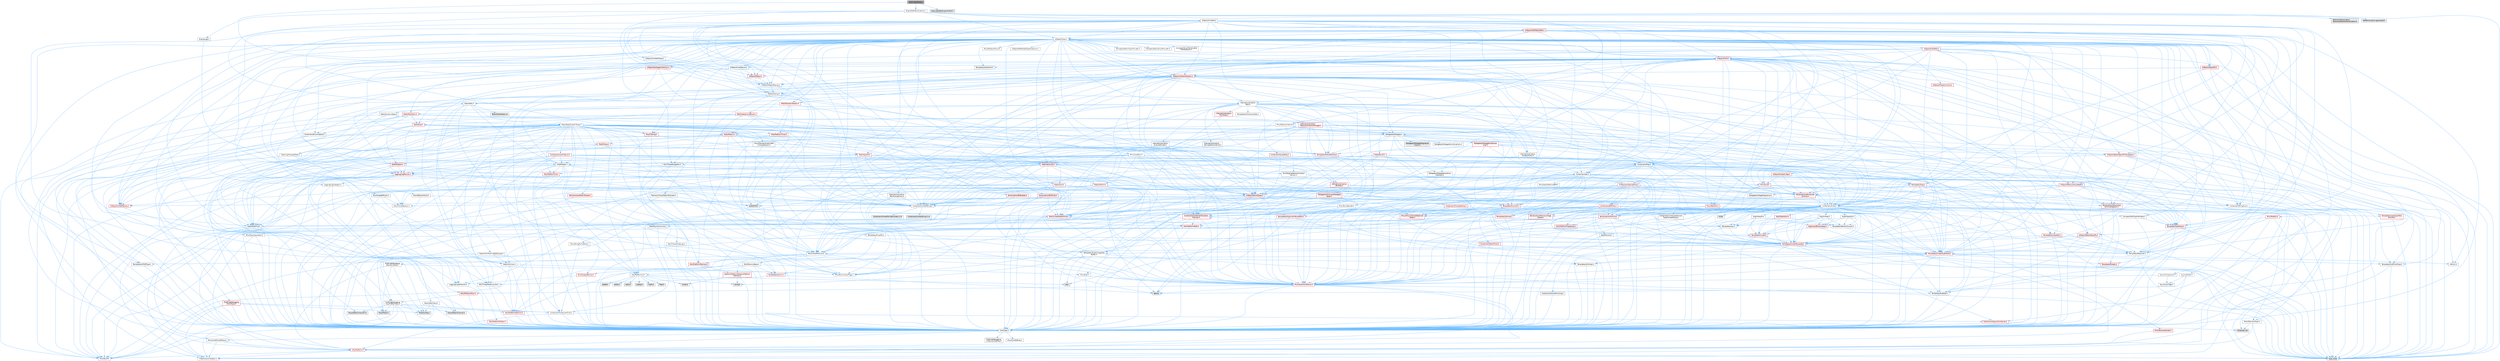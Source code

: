 digraph "ReplicatedState.h"
{
 // INTERACTIVE_SVG=YES
 // LATEX_PDF_SIZE
  bgcolor="transparent";
  edge [fontname=Helvetica,fontsize=10,labelfontname=Helvetica,labelfontsize=10];
  node [fontname=Helvetica,fontsize=10,shape=box,height=0.2,width=0.4];
  Node1 [id="Node000001",label="ReplicatedState.h",height=0.2,width=0.4,color="gray40", fillcolor="grey60", style="filled", fontcolor="black",tooltip=" "];
  Node1 -> Node2 [id="edge1_Node000001_Node000002",color="steelblue1",style="solid",tooltip=" "];
  Node2 [id="Node000002",label="UObject/ObjectMacros.h",height=0.2,width=0.4,color="grey40", fillcolor="white", style="filled",URL="$d8/d8d/ObjectMacros_8h.html",tooltip=" "];
  Node2 -> Node3 [id="edge2_Node000002_Node000003",color="steelblue1",style="solid",tooltip=" "];
  Node3 [id="Node000003",label="Misc/EnumClassFlags.h",height=0.2,width=0.4,color="grey40", fillcolor="white", style="filled",URL="$d8/de7/EnumClassFlags_8h.html",tooltip=" "];
  Node2 -> Node4 [id="edge3_Node000002_Node000004",color="steelblue1",style="solid",tooltip=" "];
  Node4 [id="Node000004",label="UObject/Script.h",height=0.2,width=0.4,color="grey40", fillcolor="white", style="filled",URL="$de/dc6/Script_8h.html",tooltip=" "];
  Node4 -> Node5 [id="edge4_Node000004_Node000005",color="steelblue1",style="solid",tooltip=" "];
  Node5 [id="Node000005",label="Delegates/Delegate.h",height=0.2,width=0.4,color="grey40", fillcolor="white", style="filled",URL="$d4/d80/Delegate_8h.html",tooltip=" "];
  Node5 -> Node6 [id="edge5_Node000005_Node000006",color="steelblue1",style="solid",tooltip=" "];
  Node6 [id="Node000006",label="CoreTypes.h",height=0.2,width=0.4,color="grey40", fillcolor="white", style="filled",URL="$dc/dec/CoreTypes_8h.html",tooltip=" "];
  Node6 -> Node7 [id="edge6_Node000006_Node000007",color="steelblue1",style="solid",tooltip=" "];
  Node7 [id="Node000007",label="HAL/Platform.h",height=0.2,width=0.4,color="red", fillcolor="#FFF0F0", style="filled",URL="$d9/dd0/Platform_8h.html",tooltip=" "];
  Node7 -> Node8 [id="edge7_Node000007_Node000008",color="steelblue1",style="solid",tooltip=" "];
  Node8 [id="Node000008",label="Misc/Build.h",height=0.2,width=0.4,color="grey40", fillcolor="white", style="filled",URL="$d3/dbb/Build_8h.html",tooltip=" "];
  Node7 -> Node10 [id="edge8_Node000007_Node000010",color="steelblue1",style="solid",tooltip=" "];
  Node10 [id="Node000010",label="type_traits",height=0.2,width=0.4,color="grey60", fillcolor="#E0E0E0", style="filled",tooltip=" "];
  Node7 -> Node11 [id="edge9_Node000007_Node000011",color="steelblue1",style="solid",tooltip=" "];
  Node11 [id="Node000011",label="PreprocessorHelpers.h",height=0.2,width=0.4,color="grey40", fillcolor="white", style="filled",URL="$db/ddb/PreprocessorHelpers_8h.html",tooltip=" "];
  Node6 -> Node17 [id="edge10_Node000006_Node000017",color="steelblue1",style="solid",tooltip=" "];
  Node17 [id="Node000017",label="ProfilingDebugging\l/UMemoryDefines.h",height=0.2,width=0.4,color="grey40", fillcolor="white", style="filled",URL="$d2/da2/UMemoryDefines_8h.html",tooltip=" "];
  Node6 -> Node18 [id="edge11_Node000006_Node000018",color="steelblue1",style="solid",tooltip=" "];
  Node18 [id="Node000018",label="Misc/CoreMiscDefines.h",height=0.2,width=0.4,color="grey40", fillcolor="white", style="filled",URL="$da/d38/CoreMiscDefines_8h.html",tooltip=" "];
  Node18 -> Node7 [id="edge12_Node000018_Node000007",color="steelblue1",style="solid",tooltip=" "];
  Node18 -> Node11 [id="edge13_Node000018_Node000011",color="steelblue1",style="solid",tooltip=" "];
  Node6 -> Node19 [id="edge14_Node000006_Node000019",color="steelblue1",style="solid",tooltip=" "];
  Node19 [id="Node000019",label="Misc/CoreDefines.h",height=0.2,width=0.4,color="grey40", fillcolor="white", style="filled",URL="$d3/dd2/CoreDefines_8h.html",tooltip=" "];
  Node5 -> Node20 [id="edge15_Node000005_Node000020",color="steelblue1",style="solid",tooltip=" "];
  Node20 [id="Node000020",label="Misc/AssertionMacros.h",height=0.2,width=0.4,color="red", fillcolor="#FFF0F0", style="filled",URL="$d0/dfa/AssertionMacros_8h.html",tooltip=" "];
  Node20 -> Node6 [id="edge16_Node000020_Node000006",color="steelblue1",style="solid",tooltip=" "];
  Node20 -> Node7 [id="edge17_Node000020_Node000007",color="steelblue1",style="solid",tooltip=" "];
  Node20 -> Node21 [id="edge18_Node000020_Node000021",color="steelblue1",style="solid",tooltip=" "];
  Node21 [id="Node000021",label="HAL/PlatformMisc.h",height=0.2,width=0.4,color="red", fillcolor="#FFF0F0", style="filled",URL="$d0/df5/PlatformMisc_8h.html",tooltip=" "];
  Node21 -> Node6 [id="edge19_Node000021_Node000006",color="steelblue1",style="solid",tooltip=" "];
  Node21 -> Node48 [id="edge20_Node000021_Node000048",color="steelblue1",style="solid",tooltip=" "];
  Node48 [id="Node000048",label="ProfilingDebugging\l/CpuProfilerTrace.h",height=0.2,width=0.4,color="grey40", fillcolor="white", style="filled",URL="$da/dcb/CpuProfilerTrace_8h.html",tooltip=" "];
  Node48 -> Node6 [id="edge21_Node000048_Node000006",color="steelblue1",style="solid",tooltip=" "];
  Node48 -> Node29 [id="edge22_Node000048_Node000029",color="steelblue1",style="solid",tooltip=" "];
  Node29 [id="Node000029",label="Containers/ContainersFwd.h",height=0.2,width=0.4,color="grey40", fillcolor="white", style="filled",URL="$d4/d0a/ContainersFwd_8h.html",tooltip=" "];
  Node29 -> Node7 [id="edge23_Node000029_Node000007",color="steelblue1",style="solid",tooltip=" "];
  Node29 -> Node6 [id="edge24_Node000029_Node000006",color="steelblue1",style="solid",tooltip=" "];
  Node29 -> Node26 [id="edge25_Node000029_Node000026",color="steelblue1",style="solid",tooltip=" "];
  Node26 [id="Node000026",label="Traits/IsContiguousContainer.h",height=0.2,width=0.4,color="red", fillcolor="#FFF0F0", style="filled",URL="$d5/d3c/IsContiguousContainer_8h.html",tooltip=" "];
  Node26 -> Node6 [id="edge26_Node000026_Node000006",color="steelblue1",style="solid",tooltip=" "];
  Node26 -> Node25 [id="edge27_Node000026_Node000025",color="steelblue1",style="solid",tooltip=" "];
  Node25 [id="Node000025",label="initializer_list",height=0.2,width=0.4,color="grey60", fillcolor="#E0E0E0", style="filled",tooltip=" "];
  Node48 -> Node49 [id="edge28_Node000048_Node000049",color="steelblue1",style="solid",tooltip=" "];
  Node49 [id="Node000049",label="HAL/PlatformAtomics.h",height=0.2,width=0.4,color="red", fillcolor="#FFF0F0", style="filled",URL="$d3/d36/PlatformAtomics_8h.html",tooltip=" "];
  Node49 -> Node6 [id="edge29_Node000049_Node000006",color="steelblue1",style="solid",tooltip=" "];
  Node48 -> Node11 [id="edge30_Node000048_Node000011",color="steelblue1",style="solid",tooltip=" "];
  Node48 -> Node8 [id="edge31_Node000048_Node000008",color="steelblue1",style="solid",tooltip=" "];
  Node48 -> Node52 [id="edge32_Node000048_Node000052",color="steelblue1",style="solid",tooltip=" "];
  Node52 [id="Node000052",label="Trace/Config.h",height=0.2,width=0.4,color="grey60", fillcolor="#E0E0E0", style="filled",tooltip=" "];
  Node48 -> Node53 [id="edge33_Node000048_Node000053",color="steelblue1",style="solid",tooltip=" "];
  Node53 [id="Node000053",label="Trace/Detail/Channel.h",height=0.2,width=0.4,color="grey60", fillcolor="#E0E0E0", style="filled",tooltip=" "];
  Node48 -> Node54 [id="edge34_Node000048_Node000054",color="steelblue1",style="solid",tooltip=" "];
  Node54 [id="Node000054",label="Trace/Detail/Channel.inl",height=0.2,width=0.4,color="grey60", fillcolor="#E0E0E0", style="filled",tooltip=" "];
  Node48 -> Node55 [id="edge35_Node000048_Node000055",color="steelblue1",style="solid",tooltip=" "];
  Node55 [id="Node000055",label="Trace/Trace.h",height=0.2,width=0.4,color="grey60", fillcolor="#E0E0E0", style="filled",tooltip=" "];
  Node20 -> Node11 [id="edge36_Node000020_Node000011",color="steelblue1",style="solid",tooltip=" "];
  Node20 -> Node56 [id="edge37_Node000020_Node000056",color="steelblue1",style="solid",tooltip=" "];
  Node56 [id="Node000056",label="Templates/EnableIf.h",height=0.2,width=0.4,color="grey40", fillcolor="white", style="filled",URL="$d7/d60/EnableIf_8h.html",tooltip=" "];
  Node56 -> Node6 [id="edge38_Node000056_Node000006",color="steelblue1",style="solid",tooltip=" "];
  Node20 -> Node69 [id="edge39_Node000020_Node000069",color="steelblue1",style="solid",tooltip=" "];
  Node69 [id="Node000069",label="atomic",height=0.2,width=0.4,color="grey60", fillcolor="#E0E0E0", style="filled",tooltip=" "];
  Node5 -> Node70 [id="edge40_Node000005_Node000070",color="steelblue1",style="solid",tooltip=" "];
  Node70 [id="Node000070",label="UObject/NameTypes.h",height=0.2,width=0.4,color="red", fillcolor="#FFF0F0", style="filled",URL="$d6/d35/NameTypes_8h.html",tooltip=" "];
  Node70 -> Node6 [id="edge41_Node000070_Node000006",color="steelblue1",style="solid",tooltip=" "];
  Node70 -> Node20 [id="edge42_Node000070_Node000020",color="steelblue1",style="solid",tooltip=" "];
  Node70 -> Node71 [id="edge43_Node000070_Node000071",color="steelblue1",style="solid",tooltip=" "];
  Node71 [id="Node000071",label="HAL/UnrealMemory.h",height=0.2,width=0.4,color="grey40", fillcolor="white", style="filled",URL="$d9/d96/UnrealMemory_8h.html",tooltip=" "];
  Node71 -> Node6 [id="edge44_Node000071_Node000006",color="steelblue1",style="solid",tooltip=" "];
  Node71 -> Node72 [id="edge45_Node000071_Node000072",color="steelblue1",style="solid",tooltip=" "];
  Node72 [id="Node000072",label="GenericPlatform/GenericPlatform\lMemory.h",height=0.2,width=0.4,color="red", fillcolor="#FFF0F0", style="filled",URL="$dd/d22/GenericPlatformMemory_8h.html",tooltip=" "];
  Node72 -> Node6 [id="edge46_Node000072_Node000006",color="steelblue1",style="solid",tooltip=" "];
  Node72 -> Node42 [id="edge47_Node000072_Node000042",color="steelblue1",style="solid",tooltip=" "];
  Node42 [id="Node000042",label="string.h",height=0.2,width=0.4,color="grey60", fillcolor="#E0E0E0", style="filled",tooltip=" "];
  Node72 -> Node35 [id="edge48_Node000072_Node000035",color="steelblue1",style="solid",tooltip=" "];
  Node35 [id="Node000035",label="wchar.h",height=0.2,width=0.4,color="grey60", fillcolor="#E0E0E0", style="filled",tooltip=" "];
  Node71 -> Node75 [id="edge49_Node000071_Node000075",color="steelblue1",style="solid",tooltip=" "];
  Node75 [id="Node000075",label="HAL/MemoryBase.h",height=0.2,width=0.4,color="grey40", fillcolor="white", style="filled",URL="$d6/d9f/MemoryBase_8h.html",tooltip=" "];
  Node75 -> Node6 [id="edge50_Node000075_Node000006",color="steelblue1",style="solid",tooltip=" "];
  Node75 -> Node49 [id="edge51_Node000075_Node000049",color="steelblue1",style="solid",tooltip=" "];
  Node75 -> Node33 [id="edge52_Node000075_Node000033",color="steelblue1",style="solid",tooltip=" "];
  Node33 [id="Node000033",label="HAL/PlatformCrt.h",height=0.2,width=0.4,color="grey40", fillcolor="white", style="filled",URL="$d8/d75/PlatformCrt_8h.html",tooltip=" "];
  Node33 -> Node34 [id="edge53_Node000033_Node000034",color="steelblue1",style="solid",tooltip=" "];
  Node34 [id="Node000034",label="new",height=0.2,width=0.4,color="grey60", fillcolor="#E0E0E0", style="filled",tooltip=" "];
  Node33 -> Node35 [id="edge54_Node000033_Node000035",color="steelblue1",style="solid",tooltip=" "];
  Node33 -> Node36 [id="edge55_Node000033_Node000036",color="steelblue1",style="solid",tooltip=" "];
  Node36 [id="Node000036",label="stddef.h",height=0.2,width=0.4,color="grey60", fillcolor="#E0E0E0", style="filled",tooltip=" "];
  Node33 -> Node37 [id="edge56_Node000033_Node000037",color="steelblue1",style="solid",tooltip=" "];
  Node37 [id="Node000037",label="stdlib.h",height=0.2,width=0.4,color="grey60", fillcolor="#E0E0E0", style="filled",tooltip=" "];
  Node33 -> Node38 [id="edge57_Node000033_Node000038",color="steelblue1",style="solid",tooltip=" "];
  Node38 [id="Node000038",label="stdio.h",height=0.2,width=0.4,color="grey60", fillcolor="#E0E0E0", style="filled",tooltip=" "];
  Node33 -> Node39 [id="edge58_Node000033_Node000039",color="steelblue1",style="solid",tooltip=" "];
  Node39 [id="Node000039",label="stdarg.h",height=0.2,width=0.4,color="grey60", fillcolor="#E0E0E0", style="filled",tooltip=" "];
  Node33 -> Node40 [id="edge59_Node000033_Node000040",color="steelblue1",style="solid",tooltip=" "];
  Node40 [id="Node000040",label="math.h",height=0.2,width=0.4,color="grey60", fillcolor="#E0E0E0", style="filled",tooltip=" "];
  Node33 -> Node41 [id="edge60_Node000033_Node000041",color="steelblue1",style="solid",tooltip=" "];
  Node41 [id="Node000041",label="float.h",height=0.2,width=0.4,color="grey60", fillcolor="#E0E0E0", style="filled",tooltip=" "];
  Node33 -> Node42 [id="edge61_Node000033_Node000042",color="steelblue1",style="solid",tooltip=" "];
  Node75 -> Node76 [id="edge62_Node000075_Node000076",color="steelblue1",style="solid",tooltip=" "];
  Node76 [id="Node000076",label="Misc/Exec.h",height=0.2,width=0.4,color="grey40", fillcolor="white", style="filled",URL="$de/ddb/Exec_8h.html",tooltip=" "];
  Node76 -> Node6 [id="edge63_Node000076_Node000006",color="steelblue1",style="solid",tooltip=" "];
  Node76 -> Node20 [id="edge64_Node000076_Node000020",color="steelblue1",style="solid",tooltip=" "];
  Node75 -> Node77 [id="edge65_Node000075_Node000077",color="steelblue1",style="solid",tooltip=" "];
  Node77 [id="Node000077",label="Misc/OutputDevice.h",height=0.2,width=0.4,color="red", fillcolor="#FFF0F0", style="filled",URL="$d7/d32/OutputDevice_8h.html",tooltip=" "];
  Node77 -> Node6 [id="edge66_Node000077_Node000006",color="steelblue1",style="solid",tooltip=" "];
  Node77 -> Node78 [id="edge67_Node000077_Node000078",color="steelblue1",style="solid",tooltip=" "];
  Node78 [id="Node000078",label="Logging/LogVerbosity.h",height=0.2,width=0.4,color="grey40", fillcolor="white", style="filled",URL="$d2/d8f/LogVerbosity_8h.html",tooltip=" "];
  Node78 -> Node6 [id="edge68_Node000078_Node000006",color="steelblue1",style="solid",tooltip=" "];
  Node75 -> Node79 [id="edge69_Node000075_Node000079",color="steelblue1",style="solid",tooltip=" "];
  Node79 [id="Node000079",label="Templates/Atomic.h",height=0.2,width=0.4,color="red", fillcolor="#FFF0F0", style="filled",URL="$d3/d91/Atomic_8h.html",tooltip=" "];
  Node79 -> Node80 [id="edge70_Node000079_Node000080",color="steelblue1",style="solid",tooltip=" "];
  Node80 [id="Node000080",label="HAL/ThreadSafeCounter.h",height=0.2,width=0.4,color="grey40", fillcolor="white", style="filled",URL="$dc/dc9/ThreadSafeCounter_8h.html",tooltip=" "];
  Node80 -> Node6 [id="edge71_Node000080_Node000006",color="steelblue1",style="solid",tooltip=" "];
  Node80 -> Node49 [id="edge72_Node000080_Node000049",color="steelblue1",style="solid",tooltip=" "];
  Node79 -> Node69 [id="edge73_Node000079_Node000069",color="steelblue1",style="solid",tooltip=" "];
  Node71 -> Node88 [id="edge74_Node000071_Node000088",color="steelblue1",style="solid",tooltip=" "];
  Node88 [id="Node000088",label="HAL/PlatformMemory.h",height=0.2,width=0.4,color="red", fillcolor="#FFF0F0", style="filled",URL="$de/d68/PlatformMemory_8h.html",tooltip=" "];
  Node88 -> Node6 [id="edge75_Node000088_Node000006",color="steelblue1",style="solid",tooltip=" "];
  Node88 -> Node72 [id="edge76_Node000088_Node000072",color="steelblue1",style="solid",tooltip=" "];
  Node71 -> Node90 [id="edge77_Node000071_Node000090",color="steelblue1",style="solid",tooltip=" "];
  Node90 [id="Node000090",label="ProfilingDebugging\l/MemoryTrace.h",height=0.2,width=0.4,color="grey40", fillcolor="white", style="filled",URL="$da/dd7/MemoryTrace_8h.html",tooltip=" "];
  Node90 -> Node7 [id="edge78_Node000090_Node000007",color="steelblue1",style="solid",tooltip=" "];
  Node90 -> Node3 [id="edge79_Node000090_Node000003",color="steelblue1",style="solid",tooltip=" "];
  Node90 -> Node52 [id="edge80_Node000090_Node000052",color="steelblue1",style="solid",tooltip=" "];
  Node90 -> Node55 [id="edge81_Node000090_Node000055",color="steelblue1",style="solid",tooltip=" "];
  Node71 -> Node91 [id="edge82_Node000071_Node000091",color="steelblue1",style="solid",tooltip=" "];
  Node91 [id="Node000091",label="Templates/IsPointer.h",height=0.2,width=0.4,color="grey40", fillcolor="white", style="filled",URL="$d7/d05/IsPointer_8h.html",tooltip=" "];
  Node91 -> Node6 [id="edge83_Node000091_Node000006",color="steelblue1",style="solid",tooltip=" "];
  Node70 -> Node92 [id="edge84_Node000070_Node000092",color="steelblue1",style="solid",tooltip=" "];
  Node92 [id="Node000092",label="Templates/UnrealTypeTraits.h",height=0.2,width=0.4,color="red", fillcolor="#FFF0F0", style="filled",URL="$d2/d2d/UnrealTypeTraits_8h.html",tooltip=" "];
  Node92 -> Node6 [id="edge85_Node000092_Node000006",color="steelblue1",style="solid",tooltip=" "];
  Node92 -> Node91 [id="edge86_Node000092_Node000091",color="steelblue1",style="solid",tooltip=" "];
  Node92 -> Node20 [id="edge87_Node000092_Node000020",color="steelblue1",style="solid",tooltip=" "];
  Node92 -> Node56 [id="edge88_Node000092_Node000056",color="steelblue1",style="solid",tooltip=" "];
  Node92 -> Node59 [id="edge89_Node000092_Node000059",color="steelblue1",style="solid",tooltip=" "];
  Node59 [id="Node000059",label="IsEnum.h",height=0.2,width=0.4,color="grey40", fillcolor="white", style="filled",URL="$d4/de5/IsEnum_8h.html",tooltip=" "];
  Node92 -> Node94 [id="edge90_Node000092_Node000094",color="steelblue1",style="solid",tooltip=" "];
  Node94 [id="Node000094",label="Templates/Models.h",height=0.2,width=0.4,color="red", fillcolor="#FFF0F0", style="filled",URL="$d3/d0c/Models_8h.html",tooltip=" "];
  Node92 -> Node95 [id="edge91_Node000092_Node000095",color="steelblue1",style="solid",tooltip=" "];
  Node95 [id="Node000095",label="Templates/IsPODType.h",height=0.2,width=0.4,color="grey40", fillcolor="white", style="filled",URL="$d7/db1/IsPODType_8h.html",tooltip=" "];
  Node95 -> Node6 [id="edge92_Node000095_Node000006",color="steelblue1",style="solid",tooltip=" "];
  Node92 -> Node96 [id="edge93_Node000092_Node000096",color="steelblue1",style="solid",tooltip=" "];
  Node96 [id="Node000096",label="Templates/IsUECoreType.h",height=0.2,width=0.4,color="grey40", fillcolor="white", style="filled",URL="$d1/db8/IsUECoreType_8h.html",tooltip=" "];
  Node96 -> Node6 [id="edge94_Node000096_Node000006",color="steelblue1",style="solid",tooltip=" "];
  Node96 -> Node10 [id="edge95_Node000096_Node000010",color="steelblue1",style="solid",tooltip=" "];
  Node70 -> Node97 [id="edge96_Node000070_Node000097",color="steelblue1",style="solid",tooltip=" "];
  Node97 [id="Node000097",label="Templates/UnrealTemplate.h",height=0.2,width=0.4,color="red", fillcolor="#FFF0F0", style="filled",URL="$d4/d24/UnrealTemplate_8h.html",tooltip=" "];
  Node97 -> Node6 [id="edge97_Node000097_Node000006",color="steelblue1",style="solid",tooltip=" "];
  Node97 -> Node91 [id="edge98_Node000097_Node000091",color="steelblue1",style="solid",tooltip=" "];
  Node97 -> Node71 [id="edge99_Node000097_Node000071",color="steelblue1",style="solid",tooltip=" "];
  Node97 -> Node92 [id="edge100_Node000097_Node000092",color="steelblue1",style="solid",tooltip=" "];
  Node97 -> Node64 [id="edge101_Node000097_Node000064",color="steelblue1",style="solid",tooltip=" "];
  Node64 [id="Node000064",label="Templates/Requires.h",height=0.2,width=0.4,color="grey40", fillcolor="white", style="filled",URL="$dc/d96/Requires_8h.html",tooltip=" "];
  Node64 -> Node56 [id="edge102_Node000064_Node000056",color="steelblue1",style="solid",tooltip=" "];
  Node64 -> Node10 [id="edge103_Node000064_Node000010",color="steelblue1",style="solid",tooltip=" "];
  Node97 -> Node101 [id="edge104_Node000097_Node000101",color="steelblue1",style="solid",tooltip=" "];
  Node101 [id="Node000101",label="Templates/TypeCompatible\lBytes.h",height=0.2,width=0.4,color="grey40", fillcolor="white", style="filled",URL="$df/d0a/TypeCompatibleBytes_8h.html",tooltip=" "];
  Node101 -> Node6 [id="edge105_Node000101_Node000006",color="steelblue1",style="solid",tooltip=" "];
  Node101 -> Node42 [id="edge106_Node000101_Node000042",color="steelblue1",style="solid",tooltip=" "];
  Node101 -> Node34 [id="edge107_Node000101_Node000034",color="steelblue1",style="solid",tooltip=" "];
  Node101 -> Node10 [id="edge108_Node000101_Node000010",color="steelblue1",style="solid",tooltip=" "];
  Node97 -> Node26 [id="edge109_Node000097_Node000026",color="steelblue1",style="solid",tooltip=" "];
  Node97 -> Node10 [id="edge110_Node000097_Node000010",color="steelblue1",style="solid",tooltip=" "];
  Node70 -> Node103 [id="edge111_Node000070_Node000103",color="steelblue1",style="solid",tooltip=" "];
  Node103 [id="Node000103",label="Containers/UnrealString.h",height=0.2,width=0.4,color="grey40", fillcolor="white", style="filled",URL="$d5/dba/UnrealString_8h.html",tooltip=" "];
  Node103 -> Node104 [id="edge112_Node000103_Node000104",color="steelblue1",style="solid",tooltip=" "];
  Node104 [id="Node000104",label="Containers/UnrealStringIncludes.h.inl",height=0.2,width=0.4,color="grey60", fillcolor="#E0E0E0", style="filled",tooltip=" "];
  Node103 -> Node105 [id="edge113_Node000103_Node000105",color="steelblue1",style="solid",tooltip=" "];
  Node105 [id="Node000105",label="Containers/UnrealString.h.inl",height=0.2,width=0.4,color="grey60", fillcolor="#E0E0E0", style="filled",tooltip=" "];
  Node103 -> Node106 [id="edge114_Node000103_Node000106",color="steelblue1",style="solid",tooltip=" "];
  Node106 [id="Node000106",label="Misc/StringFormatArg.h",height=0.2,width=0.4,color="grey40", fillcolor="white", style="filled",URL="$d2/d16/StringFormatArg_8h.html",tooltip=" "];
  Node106 -> Node29 [id="edge115_Node000106_Node000029",color="steelblue1",style="solid",tooltip=" "];
  Node70 -> Node107 [id="edge116_Node000070_Node000107",color="steelblue1",style="solid",tooltip=" "];
  Node107 [id="Node000107",label="HAL/CriticalSection.h",height=0.2,width=0.4,color="grey40", fillcolor="white", style="filled",URL="$d6/d90/CriticalSection_8h.html",tooltip=" "];
  Node107 -> Node108 [id="edge117_Node000107_Node000108",color="steelblue1",style="solid",tooltip=" "];
  Node108 [id="Node000108",label="HAL/PlatformMutex.h",height=0.2,width=0.4,color="red", fillcolor="#FFF0F0", style="filled",URL="$d9/d0b/PlatformMutex_8h.html",tooltip=" "];
  Node108 -> Node6 [id="edge118_Node000108_Node000006",color="steelblue1",style="solid",tooltip=" "];
  Node70 -> Node23 [id="edge119_Node000070_Node000023",color="steelblue1",style="solid",tooltip=" "];
  Node23 [id="Node000023",label="Containers/StringFwd.h",height=0.2,width=0.4,color="grey40", fillcolor="white", style="filled",URL="$df/d37/StringFwd_8h.html",tooltip=" "];
  Node23 -> Node6 [id="edge120_Node000023_Node000006",color="steelblue1",style="solid",tooltip=" "];
  Node23 -> Node24 [id="edge121_Node000023_Node000024",color="steelblue1",style="solid",tooltip=" "];
  Node24 [id="Node000024",label="Traits/ElementType.h",height=0.2,width=0.4,color="grey40", fillcolor="white", style="filled",URL="$d5/d4f/ElementType_8h.html",tooltip=" "];
  Node24 -> Node7 [id="edge122_Node000024_Node000007",color="steelblue1",style="solid",tooltip=" "];
  Node24 -> Node25 [id="edge123_Node000024_Node000025",color="steelblue1",style="solid",tooltip=" "];
  Node24 -> Node10 [id="edge124_Node000024_Node000010",color="steelblue1",style="solid",tooltip=" "];
  Node23 -> Node26 [id="edge125_Node000023_Node000026",color="steelblue1",style="solid",tooltip=" "];
  Node70 -> Node175 [id="edge126_Node000070_Node000175",color="steelblue1",style="solid",tooltip=" "];
  Node175 [id="Node000175",label="UObject/UnrealNames.h",height=0.2,width=0.4,color="red", fillcolor="#FFF0F0", style="filled",URL="$d8/db1/UnrealNames_8h.html",tooltip=" "];
  Node175 -> Node6 [id="edge127_Node000175_Node000006",color="steelblue1",style="solid",tooltip=" "];
  Node70 -> Node79 [id="edge128_Node000070_Node000079",color="steelblue1",style="solid",tooltip=" "];
  Node70 -> Node124 [id="edge129_Node000070_Node000124",color="steelblue1",style="solid",tooltip=" "];
  Node124 [id="Node000124",label="Misc/IntrusiveUnsetOptional\lState.h",height=0.2,width=0.4,color="red", fillcolor="#FFF0F0", style="filled",URL="$d2/d0a/IntrusiveUnsetOptionalState_8h.html",tooltip=" "];
  Node70 -> Node55 [id="edge130_Node000070_Node000055",color="steelblue1",style="solid",tooltip=" "];
  Node5 -> Node183 [id="edge131_Node000005_Node000183",color="steelblue1",style="solid",tooltip=" "];
  Node183 [id="Node000183",label="Templates/SharedPointer.h",height=0.2,width=0.4,color="red", fillcolor="#FFF0F0", style="filled",URL="$d2/d17/SharedPointer_8h.html",tooltip=" "];
  Node183 -> Node6 [id="edge132_Node000183_Node000006",color="steelblue1",style="solid",tooltip=" "];
  Node183 -> Node124 [id="edge133_Node000183_Node000124",color="steelblue1",style="solid",tooltip=" "];
  Node183 -> Node20 [id="edge134_Node000183_Node000020",color="steelblue1",style="solid",tooltip=" "];
  Node183 -> Node71 [id="edge135_Node000183_Node000071",color="steelblue1",style="solid",tooltip=" "];
  Node183 -> Node123 [id="edge136_Node000183_Node000123",color="steelblue1",style="solid",tooltip=" "];
  Node123 [id="Node000123",label="Containers/Array.h",height=0.2,width=0.4,color="grey40", fillcolor="white", style="filled",URL="$df/dd0/Array_8h.html",tooltip=" "];
  Node123 -> Node6 [id="edge137_Node000123_Node000006",color="steelblue1",style="solid",tooltip=" "];
  Node123 -> Node20 [id="edge138_Node000123_Node000020",color="steelblue1",style="solid",tooltip=" "];
  Node123 -> Node124 [id="edge139_Node000123_Node000124",color="steelblue1",style="solid",tooltip=" "];
  Node123 -> Node126 [id="edge140_Node000123_Node000126",color="steelblue1",style="solid",tooltip=" "];
  Node126 [id="Node000126",label="Misc/ReverseIterate.h",height=0.2,width=0.4,color="red", fillcolor="#FFF0F0", style="filled",URL="$db/de3/ReverseIterate_8h.html",tooltip=" "];
  Node126 -> Node7 [id="edge141_Node000126_Node000007",color="steelblue1",style="solid",tooltip=" "];
  Node123 -> Node71 [id="edge142_Node000123_Node000071",color="steelblue1",style="solid",tooltip=" "];
  Node123 -> Node92 [id="edge143_Node000123_Node000092",color="steelblue1",style="solid",tooltip=" "];
  Node123 -> Node97 [id="edge144_Node000123_Node000097",color="steelblue1",style="solid",tooltip=" "];
  Node123 -> Node128 [id="edge145_Node000123_Node000128",color="steelblue1",style="solid",tooltip=" "];
  Node128 [id="Node000128",label="Containers/AllowShrinking.h",height=0.2,width=0.4,color="grey40", fillcolor="white", style="filled",URL="$d7/d1a/AllowShrinking_8h.html",tooltip=" "];
  Node128 -> Node6 [id="edge146_Node000128_Node000006",color="steelblue1",style="solid",tooltip=" "];
  Node123 -> Node111 [id="edge147_Node000123_Node000111",color="steelblue1",style="solid",tooltip=" "];
  Node111 [id="Node000111",label="Containers/ContainerAllocation\lPolicies.h",height=0.2,width=0.4,color="red", fillcolor="#FFF0F0", style="filled",URL="$d7/dff/ContainerAllocationPolicies_8h.html",tooltip=" "];
  Node111 -> Node6 [id="edge148_Node000111_Node000006",color="steelblue1",style="solid",tooltip=" "];
  Node111 -> Node111 [id="edge149_Node000111_Node000111",color="steelblue1",style="solid",tooltip=" "];
  Node111 -> Node113 [id="edge150_Node000111_Node000113",color="steelblue1",style="solid",tooltip=" "];
  Node113 [id="Node000113",label="HAL/PlatformMath.h",height=0.2,width=0.4,color="red", fillcolor="#FFF0F0", style="filled",URL="$dc/d53/PlatformMath_8h.html",tooltip=" "];
  Node113 -> Node6 [id="edge151_Node000113_Node000006",color="steelblue1",style="solid",tooltip=" "];
  Node111 -> Node71 [id="edge152_Node000111_Node000071",color="steelblue1",style="solid",tooltip=" "];
  Node111 -> Node43 [id="edge153_Node000111_Node000043",color="steelblue1",style="solid",tooltip=" "];
  Node43 [id="Node000043",label="Math/NumericLimits.h",height=0.2,width=0.4,color="grey40", fillcolor="white", style="filled",URL="$df/d1b/NumericLimits_8h.html",tooltip=" "];
  Node43 -> Node6 [id="edge154_Node000043_Node000006",color="steelblue1",style="solid",tooltip=" "];
  Node111 -> Node20 [id="edge155_Node000111_Node000020",color="steelblue1",style="solid",tooltip=" "];
  Node111 -> Node101 [id="edge156_Node000111_Node000101",color="steelblue1",style="solid",tooltip=" "];
  Node111 -> Node10 [id="edge157_Node000111_Node000010",color="steelblue1",style="solid",tooltip=" "];
  Node123 -> Node129 [id="edge158_Node000123_Node000129",color="steelblue1",style="solid",tooltip=" "];
  Node129 [id="Node000129",label="Containers/ContainerElement\lTypeCompatibility.h",height=0.2,width=0.4,color="grey40", fillcolor="white", style="filled",URL="$df/ddf/ContainerElementTypeCompatibility_8h.html",tooltip=" "];
  Node129 -> Node6 [id="edge159_Node000129_Node000006",color="steelblue1",style="solid",tooltip=" "];
  Node129 -> Node92 [id="edge160_Node000129_Node000092",color="steelblue1",style="solid",tooltip=" "];
  Node123 -> Node130 [id="edge161_Node000123_Node000130",color="steelblue1",style="solid",tooltip=" "];
  Node130 [id="Node000130",label="Serialization/Archive.h",height=0.2,width=0.4,color="red", fillcolor="#FFF0F0", style="filled",URL="$d7/d3b/Archive_8h.html",tooltip=" "];
  Node130 -> Node6 [id="edge162_Node000130_Node000006",color="steelblue1",style="solid",tooltip=" "];
  Node130 -> Node131 [id="edge163_Node000130_Node000131",color="steelblue1",style="solid",tooltip=" "];
  Node131 [id="Node000131",label="HAL/PlatformProperties.h",height=0.2,width=0.4,color="red", fillcolor="#FFF0F0", style="filled",URL="$d9/db0/PlatformProperties_8h.html",tooltip=" "];
  Node131 -> Node6 [id="edge164_Node000131_Node000006",color="steelblue1",style="solid",tooltip=" "];
  Node130 -> Node30 [id="edge165_Node000130_Node000030",color="steelblue1",style="solid",tooltip=" "];
  Node30 [id="Node000030",label="Math/MathFwd.h",height=0.2,width=0.4,color="grey40", fillcolor="white", style="filled",URL="$d2/d10/MathFwd_8h.html",tooltip=" "];
  Node30 -> Node7 [id="edge166_Node000030_Node000007",color="steelblue1",style="solid",tooltip=" "];
  Node130 -> Node20 [id="edge167_Node000130_Node000020",color="steelblue1",style="solid",tooltip=" "];
  Node130 -> Node8 [id="edge168_Node000130_Node000008",color="steelblue1",style="solid",tooltip=" "];
  Node130 -> Node56 [id="edge169_Node000130_Node000056",color="steelblue1",style="solid",tooltip=" "];
  Node130 -> Node97 [id="edge170_Node000130_Node000097",color="steelblue1",style="solid",tooltip=" "];
  Node123 -> Node140 [id="edge171_Node000123_Node000140",color="steelblue1",style="solid",tooltip=" "];
  Node140 [id="Node000140",label="Serialization/MemoryImage\lWriter.h",height=0.2,width=0.4,color="red", fillcolor="#FFF0F0", style="filled",URL="$d0/d08/MemoryImageWriter_8h.html",tooltip=" "];
  Node140 -> Node6 [id="edge172_Node000140_Node000006",color="steelblue1",style="solid",tooltip=" "];
  Node123 -> Node154 [id="edge173_Node000123_Node000154",color="steelblue1",style="solid",tooltip=" "];
  Node154 [id="Node000154",label="Algo/Heapify.h",height=0.2,width=0.4,color="grey40", fillcolor="white", style="filled",URL="$d0/d2a/Heapify_8h.html",tooltip=" "];
  Node154 -> Node155 [id="edge174_Node000154_Node000155",color="steelblue1",style="solid",tooltip=" "];
  Node155 [id="Node000155",label="Algo/Impl/BinaryHeap.h",height=0.2,width=0.4,color="red", fillcolor="#FFF0F0", style="filled",URL="$d7/da3/Algo_2Impl_2BinaryHeap_8h.html",tooltip=" "];
  Node155 -> Node156 [id="edge175_Node000155_Node000156",color="steelblue1",style="solid",tooltip=" "];
  Node156 [id="Node000156",label="Templates/Invoke.h",height=0.2,width=0.4,color="red", fillcolor="#FFF0F0", style="filled",URL="$d7/deb/Invoke_8h.html",tooltip=" "];
  Node156 -> Node6 [id="edge176_Node000156_Node000006",color="steelblue1",style="solid",tooltip=" "];
  Node156 -> Node97 [id="edge177_Node000156_Node000097",color="steelblue1",style="solid",tooltip=" "];
  Node156 -> Node10 [id="edge178_Node000156_Node000010",color="steelblue1",style="solid",tooltip=" "];
  Node155 -> Node10 [id="edge179_Node000155_Node000010",color="steelblue1",style="solid",tooltip=" "];
  Node154 -> Node160 [id="edge180_Node000154_Node000160",color="steelblue1",style="solid",tooltip=" "];
  Node160 [id="Node000160",label="Templates/IdentityFunctor.h",height=0.2,width=0.4,color="grey40", fillcolor="white", style="filled",URL="$d7/d2e/IdentityFunctor_8h.html",tooltip=" "];
  Node160 -> Node7 [id="edge181_Node000160_Node000007",color="steelblue1",style="solid",tooltip=" "];
  Node154 -> Node156 [id="edge182_Node000154_Node000156",color="steelblue1",style="solid",tooltip=" "];
  Node154 -> Node161 [id="edge183_Node000154_Node000161",color="steelblue1",style="solid",tooltip=" "];
  Node161 [id="Node000161",label="Templates/Less.h",height=0.2,width=0.4,color="grey40", fillcolor="white", style="filled",URL="$de/dc8/Less_8h.html",tooltip=" "];
  Node161 -> Node6 [id="edge184_Node000161_Node000006",color="steelblue1",style="solid",tooltip=" "];
  Node161 -> Node97 [id="edge185_Node000161_Node000097",color="steelblue1",style="solid",tooltip=" "];
  Node154 -> Node97 [id="edge186_Node000154_Node000097",color="steelblue1",style="solid",tooltip=" "];
  Node123 -> Node162 [id="edge187_Node000123_Node000162",color="steelblue1",style="solid",tooltip=" "];
  Node162 [id="Node000162",label="Algo/HeapSort.h",height=0.2,width=0.4,color="grey40", fillcolor="white", style="filled",URL="$d3/d92/HeapSort_8h.html",tooltip=" "];
  Node162 -> Node155 [id="edge188_Node000162_Node000155",color="steelblue1",style="solid",tooltip=" "];
  Node162 -> Node160 [id="edge189_Node000162_Node000160",color="steelblue1",style="solid",tooltip=" "];
  Node162 -> Node161 [id="edge190_Node000162_Node000161",color="steelblue1",style="solid",tooltip=" "];
  Node162 -> Node97 [id="edge191_Node000162_Node000097",color="steelblue1",style="solid",tooltip=" "];
  Node123 -> Node163 [id="edge192_Node000123_Node000163",color="steelblue1",style="solid",tooltip=" "];
  Node163 [id="Node000163",label="Algo/IsHeap.h",height=0.2,width=0.4,color="grey40", fillcolor="white", style="filled",URL="$de/d32/IsHeap_8h.html",tooltip=" "];
  Node163 -> Node155 [id="edge193_Node000163_Node000155",color="steelblue1",style="solid",tooltip=" "];
  Node163 -> Node160 [id="edge194_Node000163_Node000160",color="steelblue1",style="solid",tooltip=" "];
  Node163 -> Node156 [id="edge195_Node000163_Node000156",color="steelblue1",style="solid",tooltip=" "];
  Node163 -> Node161 [id="edge196_Node000163_Node000161",color="steelblue1",style="solid",tooltip=" "];
  Node163 -> Node97 [id="edge197_Node000163_Node000097",color="steelblue1",style="solid",tooltip=" "];
  Node123 -> Node155 [id="edge198_Node000123_Node000155",color="steelblue1",style="solid",tooltip=" "];
  Node123 -> Node164 [id="edge199_Node000123_Node000164",color="steelblue1",style="solid",tooltip=" "];
  Node164 [id="Node000164",label="Algo/StableSort.h",height=0.2,width=0.4,color="red", fillcolor="#FFF0F0", style="filled",URL="$d7/d3c/StableSort_8h.html",tooltip=" "];
  Node164 -> Node160 [id="edge200_Node000164_Node000160",color="steelblue1",style="solid",tooltip=" "];
  Node164 -> Node156 [id="edge201_Node000164_Node000156",color="steelblue1",style="solid",tooltip=" "];
  Node164 -> Node161 [id="edge202_Node000164_Node000161",color="steelblue1",style="solid",tooltip=" "];
  Node164 -> Node97 [id="edge203_Node000164_Node000097",color="steelblue1",style="solid",tooltip=" "];
  Node123 -> Node167 [id="edge204_Node000123_Node000167",color="steelblue1",style="solid",tooltip=" "];
  Node167 [id="Node000167",label="Concepts/GetTypeHashable.h",height=0.2,width=0.4,color="grey40", fillcolor="white", style="filled",URL="$d3/da2/GetTypeHashable_8h.html",tooltip=" "];
  Node167 -> Node6 [id="edge205_Node000167_Node000006",color="steelblue1",style="solid",tooltip=" "];
  Node167 -> Node145 [id="edge206_Node000167_Node000145",color="steelblue1",style="solid",tooltip=" "];
  Node145 [id="Node000145",label="Templates/TypeHash.h",height=0.2,width=0.4,color="red", fillcolor="#FFF0F0", style="filled",URL="$d1/d62/TypeHash_8h.html",tooltip=" "];
  Node145 -> Node6 [id="edge207_Node000145_Node000006",color="steelblue1",style="solid",tooltip=" "];
  Node145 -> Node64 [id="edge208_Node000145_Node000064",color="steelblue1",style="solid",tooltip=" "];
  Node145 -> Node10 [id="edge209_Node000145_Node000010",color="steelblue1",style="solid",tooltip=" "];
  Node123 -> Node160 [id="edge210_Node000123_Node000160",color="steelblue1",style="solid",tooltip=" "];
  Node123 -> Node156 [id="edge211_Node000123_Node000156",color="steelblue1",style="solid",tooltip=" "];
  Node123 -> Node161 [id="edge212_Node000123_Node000161",color="steelblue1",style="solid",tooltip=" "];
  Node123 -> Node168 [id="edge213_Node000123_Node000168",color="steelblue1",style="solid",tooltip=" "];
  Node168 [id="Node000168",label="Templates/LosesQualifiers\lFromTo.h",height=0.2,width=0.4,color="red", fillcolor="#FFF0F0", style="filled",URL="$d2/db3/LosesQualifiersFromTo_8h.html",tooltip=" "];
  Node168 -> Node10 [id="edge214_Node000168_Node000010",color="steelblue1",style="solid",tooltip=" "];
  Node123 -> Node64 [id="edge215_Node000123_Node000064",color="steelblue1",style="solid",tooltip=" "];
  Node123 -> Node169 [id="edge216_Node000123_Node000169",color="steelblue1",style="solid",tooltip=" "];
  Node169 [id="Node000169",label="Templates/Sorting.h",height=0.2,width=0.4,color="red", fillcolor="#FFF0F0", style="filled",URL="$d3/d9e/Sorting_8h.html",tooltip=" "];
  Node169 -> Node6 [id="edge217_Node000169_Node000006",color="steelblue1",style="solid",tooltip=" "];
  Node169 -> Node113 [id="edge218_Node000169_Node000113",color="steelblue1",style="solid",tooltip=" "];
  Node169 -> Node161 [id="edge219_Node000169_Node000161",color="steelblue1",style="solid",tooltip=" "];
  Node123 -> Node173 [id="edge220_Node000123_Node000173",color="steelblue1",style="solid",tooltip=" "];
  Node173 [id="Node000173",label="Templates/AlignmentTemplates.h",height=0.2,width=0.4,color="red", fillcolor="#FFF0F0", style="filled",URL="$dd/d32/AlignmentTemplates_8h.html",tooltip=" "];
  Node173 -> Node6 [id="edge221_Node000173_Node000006",color="steelblue1",style="solid",tooltip=" "];
  Node173 -> Node91 [id="edge222_Node000173_Node000091",color="steelblue1",style="solid",tooltip=" "];
  Node123 -> Node24 [id="edge223_Node000123_Node000024",color="steelblue1",style="solid",tooltip=" "];
  Node123 -> Node119 [id="edge224_Node000123_Node000119",color="steelblue1",style="solid",tooltip=" "];
  Node119 [id="Node000119",label="limits",height=0.2,width=0.4,color="grey60", fillcolor="#E0E0E0", style="filled",tooltip=" "];
  Node123 -> Node10 [id="edge225_Node000123_Node000010",color="steelblue1",style="solid",tooltip=" "];
  Node183 -> Node185 [id="edge226_Node000183_Node000185",color="steelblue1",style="solid",tooltip=" "];
  Node185 [id="Node000185",label="Containers/Map.h",height=0.2,width=0.4,color="grey40", fillcolor="white", style="filled",URL="$df/d79/Map_8h.html",tooltip=" "];
  Node185 -> Node6 [id="edge227_Node000185_Node000006",color="steelblue1",style="solid",tooltip=" "];
  Node185 -> Node186 [id="edge228_Node000185_Node000186",color="steelblue1",style="solid",tooltip=" "];
  Node186 [id="Node000186",label="Algo/Reverse.h",height=0.2,width=0.4,color="grey40", fillcolor="white", style="filled",URL="$d5/d93/Reverse_8h.html",tooltip=" "];
  Node186 -> Node6 [id="edge229_Node000186_Node000006",color="steelblue1",style="solid",tooltip=" "];
  Node186 -> Node97 [id="edge230_Node000186_Node000097",color="steelblue1",style="solid",tooltip=" "];
  Node185 -> Node129 [id="edge231_Node000185_Node000129",color="steelblue1",style="solid",tooltip=" "];
  Node185 -> Node187 [id="edge232_Node000185_Node000187",color="steelblue1",style="solid",tooltip=" "];
  Node187 [id="Node000187",label="Containers/Set.h",height=0.2,width=0.4,color="grey40", fillcolor="white", style="filled",URL="$d4/d45/Set_8h.html",tooltip=" "];
  Node187 -> Node111 [id="edge233_Node000187_Node000111",color="steelblue1",style="solid",tooltip=" "];
  Node187 -> Node129 [id="edge234_Node000187_Node000129",color="steelblue1",style="solid",tooltip=" "];
  Node187 -> Node188 [id="edge235_Node000187_Node000188",color="steelblue1",style="solid",tooltip=" "];
  Node188 [id="Node000188",label="Containers/SetUtilities.h",height=0.2,width=0.4,color="red", fillcolor="#FFF0F0", style="filled",URL="$dc/de5/SetUtilities_8h.html",tooltip=" "];
  Node188 -> Node6 [id="edge236_Node000188_Node000006",color="steelblue1",style="solid",tooltip=" "];
  Node188 -> Node92 [id="edge237_Node000188_Node000092",color="steelblue1",style="solid",tooltip=" "];
  Node187 -> Node189 [id="edge238_Node000187_Node000189",color="steelblue1",style="solid",tooltip=" "];
  Node189 [id="Node000189",label="Containers/SparseArray.h",height=0.2,width=0.4,color="red", fillcolor="#FFF0F0", style="filled",URL="$d5/dbf/SparseArray_8h.html",tooltip=" "];
  Node189 -> Node6 [id="edge239_Node000189_Node000006",color="steelblue1",style="solid",tooltip=" "];
  Node189 -> Node20 [id="edge240_Node000189_Node000020",color="steelblue1",style="solid",tooltip=" "];
  Node189 -> Node71 [id="edge241_Node000189_Node000071",color="steelblue1",style="solid",tooltip=" "];
  Node189 -> Node92 [id="edge242_Node000189_Node000092",color="steelblue1",style="solid",tooltip=" "];
  Node189 -> Node97 [id="edge243_Node000189_Node000097",color="steelblue1",style="solid",tooltip=" "];
  Node189 -> Node111 [id="edge244_Node000189_Node000111",color="steelblue1",style="solid",tooltip=" "];
  Node189 -> Node161 [id="edge245_Node000189_Node000161",color="steelblue1",style="solid",tooltip=" "];
  Node189 -> Node123 [id="edge246_Node000189_Node000123",color="steelblue1",style="solid",tooltip=" "];
  Node189 -> Node172 [id="edge247_Node000189_Node000172",color="steelblue1",style="solid",tooltip=" "];
  Node172 [id="Node000172",label="Math/UnrealMathUtility.h",height=0.2,width=0.4,color="red", fillcolor="#FFF0F0", style="filled",URL="$db/db8/UnrealMathUtility_8h.html",tooltip=" "];
  Node172 -> Node6 [id="edge248_Node000172_Node000006",color="steelblue1",style="solid",tooltip=" "];
  Node172 -> Node20 [id="edge249_Node000172_Node000020",color="steelblue1",style="solid",tooltip=" "];
  Node172 -> Node113 [id="edge250_Node000172_Node000113",color="steelblue1",style="solid",tooltip=" "];
  Node172 -> Node30 [id="edge251_Node000172_Node000030",color="steelblue1",style="solid",tooltip=" "];
  Node172 -> Node64 [id="edge252_Node000172_Node000064",color="steelblue1",style="solid",tooltip=" "];
  Node189 -> Node191 [id="edge253_Node000189_Node000191",color="steelblue1",style="solid",tooltip=" "];
  Node191 [id="Node000191",label="Containers/BitArray.h",height=0.2,width=0.4,color="red", fillcolor="#FFF0F0", style="filled",URL="$d1/de4/BitArray_8h.html",tooltip=" "];
  Node191 -> Node111 [id="edge254_Node000191_Node000111",color="steelblue1",style="solid",tooltip=" "];
  Node191 -> Node6 [id="edge255_Node000191_Node000006",color="steelblue1",style="solid",tooltip=" "];
  Node191 -> Node49 [id="edge256_Node000191_Node000049",color="steelblue1",style="solid",tooltip=" "];
  Node191 -> Node71 [id="edge257_Node000191_Node000071",color="steelblue1",style="solid",tooltip=" "];
  Node191 -> Node172 [id="edge258_Node000191_Node000172",color="steelblue1",style="solid",tooltip=" "];
  Node191 -> Node20 [id="edge259_Node000191_Node000020",color="steelblue1",style="solid",tooltip=" "];
  Node191 -> Node3 [id="edge260_Node000191_Node000003",color="steelblue1",style="solid",tooltip=" "];
  Node191 -> Node130 [id="edge261_Node000191_Node000130",color="steelblue1",style="solid",tooltip=" "];
  Node191 -> Node140 [id="edge262_Node000191_Node000140",color="steelblue1",style="solid",tooltip=" "];
  Node191 -> Node56 [id="edge263_Node000191_Node000056",color="steelblue1",style="solid",tooltip=" "];
  Node191 -> Node156 [id="edge264_Node000191_Node000156",color="steelblue1",style="solid",tooltip=" "];
  Node191 -> Node97 [id="edge265_Node000191_Node000097",color="steelblue1",style="solid",tooltip=" "];
  Node191 -> Node92 [id="edge266_Node000191_Node000092",color="steelblue1",style="solid",tooltip=" "];
  Node189 -> Node192 [id="edge267_Node000189_Node000192",color="steelblue1",style="solid",tooltip=" "];
  Node192 [id="Node000192",label="Serialization/Structured\lArchive.h",height=0.2,width=0.4,color="red", fillcolor="#FFF0F0", style="filled",URL="$d9/d1e/StructuredArchive_8h.html",tooltip=" "];
  Node192 -> Node123 [id="edge268_Node000192_Node000123",color="steelblue1",style="solid",tooltip=" "];
  Node192 -> Node111 [id="edge269_Node000192_Node000111",color="steelblue1",style="solid",tooltip=" "];
  Node192 -> Node6 [id="edge270_Node000192_Node000006",color="steelblue1",style="solid",tooltip=" "];
  Node192 -> Node8 [id="edge271_Node000192_Node000008",color="steelblue1",style="solid",tooltip=" "];
  Node192 -> Node130 [id="edge272_Node000192_Node000130",color="steelblue1",style="solid",tooltip=" "];
  Node192 -> Node196 [id="edge273_Node000192_Node000196",color="steelblue1",style="solid",tooltip=" "];
  Node196 [id="Node000196",label="Serialization/Structured\lArchiveAdapters.h",height=0.2,width=0.4,color="red", fillcolor="#FFF0F0", style="filled",URL="$d3/de1/StructuredArchiveAdapters_8h.html",tooltip=" "];
  Node196 -> Node6 [id="edge274_Node000196_Node000006",color="steelblue1",style="solid",tooltip=" "];
  Node196 -> Node94 [id="edge275_Node000196_Node000094",color="steelblue1",style="solid",tooltip=" "];
  Node189 -> Node140 [id="edge276_Node000189_Node000140",color="steelblue1",style="solid",tooltip=" "];
  Node189 -> Node103 [id="edge277_Node000189_Node000103",color="steelblue1",style="solid",tooltip=" "];
  Node189 -> Node124 [id="edge278_Node000189_Node000124",color="steelblue1",style="solid",tooltip=" "];
  Node187 -> Node29 [id="edge279_Node000187_Node000029",color="steelblue1",style="solid",tooltip=" "];
  Node187 -> Node172 [id="edge280_Node000187_Node000172",color="steelblue1",style="solid",tooltip=" "];
  Node187 -> Node20 [id="edge281_Node000187_Node000020",color="steelblue1",style="solid",tooltip=" "];
  Node187 -> Node207 [id="edge282_Node000187_Node000207",color="steelblue1",style="solid",tooltip=" "];
  Node207 [id="Node000207",label="Misc/StructBuilder.h",height=0.2,width=0.4,color="grey40", fillcolor="white", style="filled",URL="$d9/db3/StructBuilder_8h.html",tooltip=" "];
  Node207 -> Node6 [id="edge283_Node000207_Node000006",color="steelblue1",style="solid",tooltip=" "];
  Node207 -> Node172 [id="edge284_Node000207_Node000172",color="steelblue1",style="solid",tooltip=" "];
  Node207 -> Node173 [id="edge285_Node000207_Node000173",color="steelblue1",style="solid",tooltip=" "];
  Node187 -> Node140 [id="edge286_Node000187_Node000140",color="steelblue1",style="solid",tooltip=" "];
  Node187 -> Node192 [id="edge287_Node000187_Node000192",color="steelblue1",style="solid",tooltip=" "];
  Node187 -> Node208 [id="edge288_Node000187_Node000208",color="steelblue1",style="solid",tooltip=" "];
  Node208 [id="Node000208",label="Templates/Function.h",height=0.2,width=0.4,color="red", fillcolor="#FFF0F0", style="filled",URL="$df/df5/Function_8h.html",tooltip=" "];
  Node208 -> Node6 [id="edge289_Node000208_Node000006",color="steelblue1",style="solid",tooltip=" "];
  Node208 -> Node20 [id="edge290_Node000208_Node000020",color="steelblue1",style="solid",tooltip=" "];
  Node208 -> Node124 [id="edge291_Node000208_Node000124",color="steelblue1",style="solid",tooltip=" "];
  Node208 -> Node71 [id="edge292_Node000208_Node000071",color="steelblue1",style="solid",tooltip=" "];
  Node208 -> Node92 [id="edge293_Node000208_Node000092",color="steelblue1",style="solid",tooltip=" "];
  Node208 -> Node156 [id="edge294_Node000208_Node000156",color="steelblue1",style="solid",tooltip=" "];
  Node208 -> Node97 [id="edge295_Node000208_Node000097",color="steelblue1",style="solid",tooltip=" "];
  Node208 -> Node64 [id="edge296_Node000208_Node000064",color="steelblue1",style="solid",tooltip=" "];
  Node208 -> Node172 [id="edge297_Node000208_Node000172",color="steelblue1",style="solid",tooltip=" "];
  Node208 -> Node34 [id="edge298_Node000208_Node000034",color="steelblue1",style="solid",tooltip=" "];
  Node208 -> Node10 [id="edge299_Node000208_Node000010",color="steelblue1",style="solid",tooltip=" "];
  Node187 -> Node210 [id="edge300_Node000187_Node000210",color="steelblue1",style="solid",tooltip=" "];
  Node210 [id="Node000210",label="Templates/RetainedRef.h",height=0.2,width=0.4,color="grey40", fillcolor="white", style="filled",URL="$d1/dac/RetainedRef_8h.html",tooltip=" "];
  Node187 -> Node169 [id="edge301_Node000187_Node000169",color="steelblue1",style="solid",tooltip=" "];
  Node187 -> Node145 [id="edge302_Node000187_Node000145",color="steelblue1",style="solid",tooltip=" "];
  Node187 -> Node97 [id="edge303_Node000187_Node000097",color="steelblue1",style="solid",tooltip=" "];
  Node187 -> Node25 [id="edge304_Node000187_Node000025",color="steelblue1",style="solid",tooltip=" "];
  Node187 -> Node10 [id="edge305_Node000187_Node000010",color="steelblue1",style="solid",tooltip=" "];
  Node185 -> Node103 [id="edge306_Node000185_Node000103",color="steelblue1",style="solid",tooltip=" "];
  Node185 -> Node20 [id="edge307_Node000185_Node000020",color="steelblue1",style="solid",tooltip=" "];
  Node185 -> Node207 [id="edge308_Node000185_Node000207",color="steelblue1",style="solid",tooltip=" "];
  Node185 -> Node208 [id="edge309_Node000185_Node000208",color="steelblue1",style="solid",tooltip=" "];
  Node185 -> Node169 [id="edge310_Node000185_Node000169",color="steelblue1",style="solid",tooltip=" "];
  Node185 -> Node211 [id="edge311_Node000185_Node000211",color="steelblue1",style="solid",tooltip=" "];
  Node211 [id="Node000211",label="Templates/Tuple.h",height=0.2,width=0.4,color="red", fillcolor="#FFF0F0", style="filled",URL="$d2/d4f/Tuple_8h.html",tooltip=" "];
  Node211 -> Node6 [id="edge312_Node000211_Node000006",color="steelblue1",style="solid",tooltip=" "];
  Node211 -> Node97 [id="edge313_Node000211_Node000097",color="steelblue1",style="solid",tooltip=" "];
  Node211 -> Node212 [id="edge314_Node000211_Node000212",color="steelblue1",style="solid",tooltip=" "];
  Node212 [id="Node000212",label="Delegates/IntegerSequence.h",height=0.2,width=0.4,color="grey40", fillcolor="white", style="filled",URL="$d2/dcc/IntegerSequence_8h.html",tooltip=" "];
  Node212 -> Node6 [id="edge315_Node000212_Node000006",color="steelblue1",style="solid",tooltip=" "];
  Node211 -> Node156 [id="edge316_Node000211_Node000156",color="steelblue1",style="solid",tooltip=" "];
  Node211 -> Node192 [id="edge317_Node000211_Node000192",color="steelblue1",style="solid",tooltip=" "];
  Node211 -> Node64 [id="edge318_Node000211_Node000064",color="steelblue1",style="solid",tooltip=" "];
  Node211 -> Node145 [id="edge319_Node000211_Node000145",color="steelblue1",style="solid",tooltip=" "];
  Node211 -> Node10 [id="edge320_Node000211_Node000010",color="steelblue1",style="solid",tooltip=" "];
  Node185 -> Node97 [id="edge321_Node000185_Node000097",color="steelblue1",style="solid",tooltip=" "];
  Node185 -> Node92 [id="edge322_Node000185_Node000092",color="steelblue1",style="solid",tooltip=" "];
  Node185 -> Node10 [id="edge323_Node000185_Node000010",color="steelblue1",style="solid",tooltip=" "];
  Node183 -> Node214 [id="edge324_Node000183_Node000214",color="steelblue1",style="solid",tooltip=" "];
  Node214 [id="Node000214",label="CoreGlobals.h",height=0.2,width=0.4,color="grey40", fillcolor="white", style="filled",URL="$d5/d8c/CoreGlobals_8h.html",tooltip=" "];
  Node214 -> Node103 [id="edge325_Node000214_Node000103",color="steelblue1",style="solid",tooltip=" "];
  Node214 -> Node6 [id="edge326_Node000214_Node000006",color="steelblue1",style="solid",tooltip=" "];
  Node214 -> Node215 [id="edge327_Node000214_Node000215",color="steelblue1",style="solid",tooltip=" "];
  Node215 [id="Node000215",label="HAL/PlatformTLS.h",height=0.2,width=0.4,color="red", fillcolor="#FFF0F0", style="filled",URL="$d0/def/PlatformTLS_8h.html",tooltip=" "];
  Node215 -> Node6 [id="edge328_Node000215_Node000006",color="steelblue1",style="solid",tooltip=" "];
  Node214 -> Node218 [id="edge329_Node000214_Node000218",color="steelblue1",style="solid",tooltip=" "];
  Node218 [id="Node000218",label="Logging/LogMacros.h",height=0.2,width=0.4,color="red", fillcolor="#FFF0F0", style="filled",URL="$d0/d16/LogMacros_8h.html",tooltip=" "];
  Node218 -> Node103 [id="edge330_Node000218_Node000103",color="steelblue1",style="solid",tooltip=" "];
  Node218 -> Node6 [id="edge331_Node000218_Node000006",color="steelblue1",style="solid",tooltip=" "];
  Node218 -> Node11 [id="edge332_Node000218_Node000011",color="steelblue1",style="solid",tooltip=" "];
  Node218 -> Node219 [id="edge333_Node000218_Node000219",color="steelblue1",style="solid",tooltip=" "];
  Node219 [id="Node000219",label="Logging/LogCategory.h",height=0.2,width=0.4,color="grey40", fillcolor="white", style="filled",URL="$d9/d36/LogCategory_8h.html",tooltip=" "];
  Node219 -> Node6 [id="edge334_Node000219_Node000006",color="steelblue1",style="solid",tooltip=" "];
  Node219 -> Node78 [id="edge335_Node000219_Node000078",color="steelblue1",style="solid",tooltip=" "];
  Node219 -> Node70 [id="edge336_Node000219_Node000070",color="steelblue1",style="solid",tooltip=" "];
  Node218 -> Node78 [id="edge337_Node000218_Node000078",color="steelblue1",style="solid",tooltip=" "];
  Node218 -> Node20 [id="edge338_Node000218_Node000020",color="steelblue1",style="solid",tooltip=" "];
  Node218 -> Node8 [id="edge339_Node000218_Node000008",color="steelblue1",style="solid",tooltip=" "];
  Node218 -> Node56 [id="edge340_Node000218_Node000056",color="steelblue1",style="solid",tooltip=" "];
  Node218 -> Node10 [id="edge341_Node000218_Node000010",color="steelblue1",style="solid",tooltip=" "];
  Node214 -> Node8 [id="edge342_Node000214_Node000008",color="steelblue1",style="solid",tooltip=" "];
  Node214 -> Node3 [id="edge343_Node000214_Node000003",color="steelblue1",style="solid",tooltip=" "];
  Node214 -> Node77 [id="edge344_Node000214_Node000077",color="steelblue1",style="solid",tooltip=" "];
  Node214 -> Node48 [id="edge345_Node000214_Node000048",color="steelblue1",style="solid",tooltip=" "];
  Node214 -> Node79 [id="edge346_Node000214_Node000079",color="steelblue1",style="solid",tooltip=" "];
  Node214 -> Node70 [id="edge347_Node000214_Node000070",color="steelblue1",style="solid",tooltip=" "];
  Node214 -> Node69 [id="edge348_Node000214_Node000069",color="steelblue1",style="solid",tooltip=" "];
  Node5 -> Node226 [id="edge349_Node000005_Node000226",color="steelblue1",style="solid",tooltip=" "];
  Node226 [id="Node000226",label="UObject/WeakObjectPtrTemplates.h",height=0.2,width=0.4,color="red", fillcolor="#FFF0F0", style="filled",URL="$d8/d3b/WeakObjectPtrTemplates_8h.html",tooltip=" "];
  Node226 -> Node6 [id="edge350_Node000226_Node000006",color="steelblue1",style="solid",tooltip=" "];
  Node226 -> Node168 [id="edge351_Node000226_Node000168",color="steelblue1",style="solid",tooltip=" "];
  Node226 -> Node64 [id="edge352_Node000226_Node000064",color="steelblue1",style="solid",tooltip=" "];
  Node226 -> Node185 [id="edge353_Node000226_Node000185",color="steelblue1",style="solid",tooltip=" "];
  Node226 -> Node10 [id="edge354_Node000226_Node000010",color="steelblue1",style="solid",tooltip=" "];
  Node5 -> Node229 [id="edge355_Node000005_Node000229",color="steelblue1",style="solid",tooltip=" "];
  Node229 [id="Node000229",label="Delegates/MulticastDelegate\lBase.h",height=0.2,width=0.4,color="red", fillcolor="#FFF0F0", style="filled",URL="$db/d16/MulticastDelegateBase_8h.html",tooltip=" "];
  Node229 -> Node224 [id="edge356_Node000229_Node000224",color="steelblue1",style="solid",tooltip=" "];
  Node224 [id="Node000224",label="AutoRTFM.h",height=0.2,width=0.4,color="grey60", fillcolor="#E0E0E0", style="filled",tooltip=" "];
  Node229 -> Node6 [id="edge357_Node000229_Node000006",color="steelblue1",style="solid",tooltip=" "];
  Node229 -> Node111 [id="edge358_Node000229_Node000111",color="steelblue1",style="solid",tooltip=" "];
  Node229 -> Node123 [id="edge359_Node000229_Node000123",color="steelblue1",style="solid",tooltip=" "];
  Node229 -> Node172 [id="edge360_Node000229_Node000172",color="steelblue1",style="solid",tooltip=" "];
  Node5 -> Node212 [id="edge361_Node000005_Node000212",color="steelblue1",style="solid",tooltip=" "];
  Node5 -> Node224 [id="edge362_Node000005_Node000224",color="steelblue1",style="solid",tooltip=" "];
  Node5 -> Node240 [id="edge363_Node000005_Node000240",color="steelblue1",style="solid",tooltip=" "];
  Node240 [id="Node000240",label="Delegates/DelegateInstance\lInterface.h",height=0.2,width=0.4,color="grey40", fillcolor="white", style="filled",URL="$de/d82/DelegateInstanceInterface_8h.html",tooltip=" "];
  Node240 -> Node20 [id="edge364_Node000240_Node000020",color="steelblue1",style="solid",tooltip=" "];
  Node240 -> Node101 [id="edge365_Node000240_Node000101",color="steelblue1",style="solid",tooltip=" "];
  Node240 -> Node211 [id="edge366_Node000240_Node000211",color="steelblue1",style="solid",tooltip=" "];
  Node5 -> Node241 [id="edge367_Node000005_Node000241",color="steelblue1",style="solid",tooltip=" "];
  Node241 [id="Node000241",label="Delegates/DelegateInstances\lImpl.h",height=0.2,width=0.4,color="red", fillcolor="#FFF0F0", style="filled",URL="$d5/dc6/DelegateInstancesImpl_8h.html",tooltip=" "];
  Node241 -> Node6 [id="edge368_Node000241_Node000006",color="steelblue1",style="solid",tooltip=" "];
  Node241 -> Node240 [id="edge369_Node000241_Node000240",color="steelblue1",style="solid",tooltip=" "];
  Node241 -> Node20 [id="edge370_Node000241_Node000020",color="steelblue1",style="solid",tooltip=" "];
  Node241 -> Node183 [id="edge371_Node000241_Node000183",color="steelblue1",style="solid",tooltip=" "];
  Node241 -> Node211 [id="edge372_Node000241_Node000211",color="steelblue1",style="solid",tooltip=" "];
  Node241 -> Node92 [id="edge373_Node000241_Node000092",color="steelblue1",style="solid",tooltip=" "];
  Node241 -> Node70 [id="edge374_Node000241_Node000070",color="steelblue1",style="solid",tooltip=" "];
  Node241 -> Node226 [id="edge375_Node000241_Node000226",color="steelblue1",style="solid",tooltip=" "];
  Node5 -> Node242 [id="edge376_Node000005_Node000242",color="steelblue1",style="solid",tooltip=" "];
  Node242 [id="Node000242",label="Delegates/DelegateSignature\lImpl.inl",height=0.2,width=0.4,color="grey60", fillcolor="#E0E0E0", style="filled",tooltip=" "];
  Node5 -> Node243 [id="edge377_Node000005_Node000243",color="steelblue1",style="solid",tooltip=" "];
  Node243 [id="Node000243",label="Delegates/DelegateCombinations.h",height=0.2,width=0.4,color="grey40", fillcolor="white", style="filled",URL="$d3/d23/DelegateCombinations_8h.html",tooltip=" "];
  Node4 -> Node244 [id="edge378_Node000004_Node000244",color="steelblue1",style="solid",tooltip=" "];
  Node244 [id="Node000244",label="HAL/ThreadSingleton.h",height=0.2,width=0.4,color="grey40", fillcolor="white", style="filled",URL="$d0/dd5/ThreadSingleton_8h.html",tooltip=" "];
  Node244 -> Node6 [id="edge379_Node000244_Node000006",color="steelblue1",style="solid",tooltip=" "];
  Node244 -> Node208 [id="edge380_Node000244_Node000208",color="steelblue1",style="solid",tooltip=" "];
  Node244 -> Node215 [id="edge381_Node000244_Node000215",color="steelblue1",style="solid",tooltip=" "];
  Node244 -> Node245 [id="edge382_Node000244_Node000245",color="steelblue1",style="solid",tooltip=" "];
  Node245 [id="Node000245",label="HAL/TlsAutoCleanup.h",height=0.2,width=0.4,color="grey40", fillcolor="white", style="filled",URL="$db/d12/TlsAutoCleanup_8h.html",tooltip=" "];
  Node245 -> Node6 [id="edge383_Node000245_Node000006",color="steelblue1",style="solid",tooltip=" "];
  Node4 -> Node246 [id="edge384_Node000004_Node000246",color="steelblue1",style="solid",tooltip=" "];
  Node246 [id="Node000246",label="Stats/Stats.h",height=0.2,width=0.4,color="grey40", fillcolor="white", style="filled",URL="$dc/d09/Stats_8h.html",tooltip=" "];
  Node246 -> Node214 [id="edge385_Node000246_Node000214",color="steelblue1",style="solid",tooltip=" "];
  Node246 -> Node6 [id="edge386_Node000246_Node000006",color="steelblue1",style="solid",tooltip=" "];
  Node246 -> Node247 [id="edge387_Node000246_Node000247",color="steelblue1",style="solid",tooltip=" "];
  Node247 [id="Node000247",label="StatsCommon.h",height=0.2,width=0.4,color="grey40", fillcolor="white", style="filled",URL="$df/d16/StatsCommon_8h.html",tooltip=" "];
  Node247 -> Node6 [id="edge388_Node000247_Node000006",color="steelblue1",style="solid",tooltip=" "];
  Node247 -> Node8 [id="edge389_Node000247_Node000008",color="steelblue1",style="solid",tooltip=" "];
  Node247 -> Node3 [id="edge390_Node000247_Node000003",color="steelblue1",style="solid",tooltip=" "];
  Node246 -> Node248 [id="edge391_Node000246_Node000248",color="steelblue1",style="solid",tooltip=" "];
  Node248 [id="Node000248",label="Stats/DynamicStats.h",height=0.2,width=0.4,color="grey40", fillcolor="white", style="filled",URL="$dc/d24/DynamicStats_8h.html",tooltip=" "];
  Node248 -> Node8 [id="edge392_Node000248_Node000008",color="steelblue1",style="solid",tooltip=" "];
  Node248 -> Node249 [id="edge393_Node000248_Node000249",color="steelblue1",style="solid",tooltip=" "];
  Node249 [id="Node000249",label="Stats/LightweightStats.h",height=0.2,width=0.4,color="grey40", fillcolor="white", style="filled",URL="$d5/d66/LightweightStats_8h.html",tooltip=" "];
  Node249 -> Node6 [id="edge394_Node000249_Node000006",color="steelblue1",style="solid",tooltip=" "];
  Node249 -> Node214 [id="edge395_Node000249_Node000214",color="steelblue1",style="solid",tooltip=" "];
  Node249 -> Node8 [id="edge396_Node000249_Node000008",color="steelblue1",style="solid",tooltip=" "];
  Node249 -> Node247 [id="edge397_Node000249_Node000247",color="steelblue1",style="solid",tooltip=" "];
  Node248 -> Node250 [id="edge398_Node000248_Node000250",color="steelblue1",style="solid",tooltip=" "];
  Node250 [id="Node000250",label="Stats/StatsSystemTypes.h",height=0.2,width=0.4,color="grey40", fillcolor="white", style="filled",URL="$d1/d5a/StatsSystemTypes_8h.html",tooltip=" "];
  Node250 -> Node8 [id="edge399_Node000250_Node000008",color="steelblue1",style="solid",tooltip=" "];
  Node250 -> Node18 [id="edge400_Node000250_Node000018",color="steelblue1",style="solid",tooltip=" "];
  Node250 -> Node123 [id="edge401_Node000250_Node000123",color="steelblue1",style="solid",tooltip=" "];
  Node250 -> Node251 [id="edge402_Node000250_Node000251",color="steelblue1",style="solid",tooltip=" "];
  Node251 [id="Node000251",label="Containers/ChunkedArray.h",height=0.2,width=0.4,color="red", fillcolor="#FFF0F0", style="filled",URL="$d8/db0/ChunkedArray_8h.html",tooltip=" "];
  Node251 -> Node6 [id="edge403_Node000251_Node000006",color="steelblue1",style="solid",tooltip=" "];
  Node251 -> Node20 [id="edge404_Node000251_Node000020",color="steelblue1",style="solid",tooltip=" "];
  Node251 -> Node124 [id="edge405_Node000251_Node000124",color="steelblue1",style="solid",tooltip=" "];
  Node251 -> Node92 [id="edge406_Node000251_Node000092",color="steelblue1",style="solid",tooltip=" "];
  Node250 -> Node111 [id="edge407_Node000250_Node000111",color="steelblue1",style="solid",tooltip=" "];
  Node250 -> Node253 [id="edge408_Node000250_Node000253",color="steelblue1",style="solid",tooltip=" "];
  Node253 [id="Node000253",label="Containers/LockFreeList.h",height=0.2,width=0.4,color="red", fillcolor="#FFF0F0", style="filled",URL="$d4/de7/LockFreeList_8h.html",tooltip=" "];
  Node253 -> Node123 [id="edge409_Node000253_Node000123",color="steelblue1",style="solid",tooltip=" "];
  Node253 -> Node29 [id="edge410_Node000253_Node000029",color="steelblue1",style="solid",tooltip=" "];
  Node253 -> Node214 [id="edge411_Node000253_Node000214",color="steelblue1",style="solid",tooltip=" "];
  Node253 -> Node6 [id="edge412_Node000253_Node000006",color="steelblue1",style="solid",tooltip=" "];
  Node253 -> Node49 [id="edge413_Node000253_Node000049",color="steelblue1",style="solid",tooltip=" "];
  Node253 -> Node80 [id="edge414_Node000253_Node000080",color="steelblue1",style="solid",tooltip=" "];
  Node253 -> Node218 [id="edge415_Node000253_Node000218",color="steelblue1",style="solid",tooltip=" "];
  Node253 -> Node20 [id="edge416_Node000253_Node000020",color="steelblue1",style="solid",tooltip=" "];
  Node253 -> Node173 [id="edge417_Node000253_Node000173",color="steelblue1",style="solid",tooltip=" "];
  Node253 -> Node208 [id="edge418_Node000253_Node000208",color="steelblue1",style="solid",tooltip=" "];
  Node253 -> Node69 [id="edge419_Node000253_Node000069",color="steelblue1",style="solid",tooltip=" "];
  Node250 -> Node103 [id="edge420_Node000250_Node000103",color="steelblue1",style="solid",tooltip=" "];
  Node250 -> Node214 [id="edge421_Node000250_Node000214",color="steelblue1",style="solid",tooltip=" "];
  Node250 -> Node6 [id="edge422_Node000250_Node000006",color="steelblue1",style="solid",tooltip=" "];
  Node250 -> Node5 [id="edge423_Node000250_Node000005",color="steelblue1",style="solid",tooltip=" "];
  Node250 -> Node257 [id="edge424_Node000250_Node000257",color="steelblue1",style="solid",tooltip=" "];
  Node257 [id="Node000257",label="HAL/LowLevelMemTracker.h",height=0.2,width=0.4,color="red", fillcolor="#FFF0F0", style="filled",URL="$d0/d14/LowLevelMemTracker_8h.html",tooltip=" "];
  Node257 -> Node6 [id="edge425_Node000257_Node000006",color="steelblue1",style="solid",tooltip=" "];
  Node257 -> Node224 [id="edge426_Node000257_Node000224",color="steelblue1",style="solid",tooltip=" "];
  Node250 -> Node33 [id="edge427_Node000250_Node000033",color="steelblue1",style="solid",tooltip=" "];
  Node250 -> Node88 [id="edge428_Node000250_Node000088",color="steelblue1",style="solid",tooltip=" "];
  Node250 -> Node21 [id="edge429_Node000250_Node000021",color="steelblue1",style="solid",tooltip=" "];
  Node250 -> Node215 [id="edge430_Node000250_Node000215",color="steelblue1",style="solid",tooltip=" "];
  Node250 -> Node261 [id="edge431_Node000250_Node000261",color="steelblue1",style="solid",tooltip=" "];
  Node261 [id="Node000261",label="HAL/PlatformTime.h",height=0.2,width=0.4,color="red", fillcolor="#FFF0F0", style="filled",URL="$de/d9f/PlatformTime_8h.html",tooltip=" "];
  Node261 -> Node6 [id="edge432_Node000261_Node000006",color="steelblue1",style="solid",tooltip=" "];
  Node250 -> Node80 [id="edge433_Node000250_Node000080",color="steelblue1",style="solid",tooltip=" "];
  Node250 -> Node71 [id="edge434_Node000250_Node000071",color="steelblue1",style="solid",tooltip=" "];
  Node250 -> Node263 [id="edge435_Node000250_Node000263",color="steelblue1",style="solid",tooltip=" "];
  Node263 [id="Node000263",label="Math/Color.h",height=0.2,width=0.4,color="red", fillcolor="#FFF0F0", style="filled",URL="$dd/dac/Color_8h.html",tooltip=" "];
  Node263 -> Node123 [id="edge436_Node000263_Node000123",color="steelblue1",style="solid",tooltip=" "];
  Node263 -> Node103 [id="edge437_Node000263_Node000103",color="steelblue1",style="solid",tooltip=" "];
  Node263 -> Node6 [id="edge438_Node000263_Node000006",color="steelblue1",style="solid",tooltip=" "];
  Node263 -> Node11 [id="edge439_Node000263_Node000011",color="steelblue1",style="solid",tooltip=" "];
  Node263 -> Node30 [id="edge440_Node000263_Node000030",color="steelblue1",style="solid",tooltip=" "];
  Node263 -> Node172 [id="edge441_Node000263_Node000172",color="steelblue1",style="solid",tooltip=" "];
  Node263 -> Node20 [id="edge442_Node000263_Node000020",color="steelblue1",style="solid",tooltip=" "];
  Node263 -> Node130 [id="edge443_Node000263_Node000130",color="steelblue1",style="solid",tooltip=" "];
  Node263 -> Node192 [id="edge444_Node000263_Node000192",color="steelblue1",style="solid",tooltip=" "];
  Node250 -> Node43 [id="edge445_Node000250_Node000043",color="steelblue1",style="solid",tooltip=" "];
  Node250 -> Node20 [id="edge446_Node000250_Node000020",color="steelblue1",style="solid",tooltip=" "];
  Node250 -> Node147 [id="edge447_Node000250_Node000147",color="steelblue1",style="solid",tooltip=" "];
  Node147 [id="Node000147",label="Misc/CString.h",height=0.2,width=0.4,color="red", fillcolor="#FFF0F0", style="filled",URL="$d2/d49/CString_8h.html",tooltip=" "];
  Node147 -> Node6 [id="edge448_Node000147_Node000006",color="steelblue1",style="solid",tooltip=" "];
  Node147 -> Node33 [id="edge449_Node000147_Node000033",color="steelblue1",style="solid",tooltip=" "];
  Node147 -> Node20 [id="edge450_Node000147_Node000020",color="steelblue1",style="solid",tooltip=" "];
  Node250 -> Node3 [id="edge451_Node000250_Node000003",color="steelblue1",style="solid",tooltip=" "];
  Node250 -> Node265 [id="edge452_Node000250_Node000265",color="steelblue1",style="solid",tooltip=" "];
  Node265 [id="Node000265",label="Misc/SourceLocation.h",height=0.2,width=0.4,color="grey40", fillcolor="white", style="filled",URL="$d3/d9a/SourceLocation_8h.html",tooltip=" "];
  Node265 -> Node6 [id="edge453_Node000265_Node000006",color="steelblue1",style="solid",tooltip=" "];
  Node265 -> Node7 [id="edge454_Node000265_Node000007",color="steelblue1",style="solid",tooltip=" "];
  Node265 -> Node97 [id="edge455_Node000265_Node000097",color="steelblue1",style="solid",tooltip=" "];
  Node250 -> Node238 [id="edge456_Node000250_Node000238",color="steelblue1",style="solid",tooltip=" "];
  Node238 [id="Node000238",label="Misc/TransactionallySafe\lCriticalSection.h",height=0.2,width=0.4,color="grey40", fillcolor="white", style="filled",URL="$da/d63/TransactionallySafeCriticalSection_8h.html",tooltip=" "];
  Node238 -> Node107 [id="edge457_Node000238_Node000107",color="steelblue1",style="solid",tooltip=" "];
  Node238 -> Node224 [id="edge458_Node000238_Node000224",color="steelblue1",style="solid",tooltip=" "];
  Node238 -> Node183 [id="edge459_Node000238_Node000183",color="steelblue1",style="solid",tooltip=" "];
  Node250 -> Node48 [id="edge460_Node000250_Node000048",color="steelblue1",style="solid",tooltip=" "];
  Node250 -> Node266 [id="edge461_Node000250_Node000266",color="steelblue1",style="solid",tooltip=" "];
  Node266 [id="Node000266",label="ProfilingDebugging\l/MiscTrace.h",height=0.2,width=0.4,color="red", fillcolor="#FFF0F0", style="filled",URL="$da/dcf/MiscTrace_8h.html",tooltip=" "];
  Node266 -> Node29 [id="edge462_Node000266_Node000029",color="steelblue1",style="solid",tooltip=" "];
  Node266 -> Node6 [id="edge463_Node000266_Node000006",color="steelblue1",style="solid",tooltip=" "];
  Node266 -> Node11 [id="edge464_Node000266_Node000011",color="steelblue1",style="solid",tooltip=" "];
  Node266 -> Node8 [id="edge465_Node000266_Node000008",color="steelblue1",style="solid",tooltip=" "];
  Node266 -> Node52 [id="edge466_Node000266_Node000052",color="steelblue1",style="solid",tooltip=" "];
  Node250 -> Node247 [id="edge467_Node000250_Node000247",color="steelblue1",style="solid",tooltip=" "];
  Node250 -> Node269 [id="edge468_Node000250_Node000269",color="steelblue1",style="solid",tooltip=" "];
  Node269 [id="Node000269",label="Stats/StatsTrace.h",height=0.2,width=0.4,color="grey40", fillcolor="white", style="filled",URL="$de/d20/StatsTrace_8h.html",tooltip=" "];
  Node269 -> Node6 [id="edge469_Node000269_Node000006",color="steelblue1",style="solid",tooltip=" "];
  Node269 -> Node8 [id="edge470_Node000269_Node000008",color="steelblue1",style="solid",tooltip=" "];
  Node269 -> Node52 [id="edge471_Node000269_Node000052",color="steelblue1",style="solid",tooltip=" "];
  Node250 -> Node79 [id="edge472_Node000250_Node000079",color="steelblue1",style="solid",tooltip=" "];
  Node250 -> Node183 [id="edge473_Node000250_Node000183",color="steelblue1",style="solid",tooltip=" "];
  Node250 -> Node101 [id="edge474_Node000250_Node000101",color="steelblue1",style="solid",tooltip=" "];
  Node250 -> Node204 [id="edge475_Node000250_Node000204",color="steelblue1",style="solid",tooltip=" "];
  Node204 [id="Node000204",label="Templates/UniquePtr.h",height=0.2,width=0.4,color="red", fillcolor="#FFF0F0", style="filled",URL="$de/d1a/UniquePtr_8h.html",tooltip=" "];
  Node204 -> Node6 [id="edge476_Node000204_Node000006",color="steelblue1",style="solid",tooltip=" "];
  Node204 -> Node97 [id="edge477_Node000204_Node000097",color="steelblue1",style="solid",tooltip=" "];
  Node204 -> Node64 [id="edge478_Node000204_Node000064",color="steelblue1",style="solid",tooltip=" "];
  Node204 -> Node10 [id="edge479_Node000204_Node000010",color="steelblue1",style="solid",tooltip=" "];
  Node250 -> Node97 [id="edge480_Node000250_Node000097",color="steelblue1",style="solid",tooltip=" "];
  Node250 -> Node53 [id="edge481_Node000250_Node000053",color="steelblue1",style="solid",tooltip=" "];
  Node250 -> Node54 [id="edge482_Node000250_Node000054",color="steelblue1",style="solid",tooltip=" "];
  Node250 -> Node55 [id="edge483_Node000250_Node000055",color="steelblue1",style="solid",tooltip=" "];
  Node250 -> Node70 [id="edge484_Node000250_Node000070",color="steelblue1",style="solid",tooltip=" "];
  Node250 -> Node175 [id="edge485_Node000250_Node000175",color="steelblue1",style="solid",tooltip=" "];
  Node246 -> Node270 [id="edge486_Node000246_Node000270",color="steelblue1",style="solid",tooltip=" "];
  Node270 [id="Node000270",label="Stats/HitchTrackingStatScope.h",height=0.2,width=0.4,color="grey40", fillcolor="white", style="filled",URL="$d2/d93/HitchTrackingStatScope_8h.html",tooltip=" "];
  Node270 -> Node6 [id="edge487_Node000270_Node000006",color="steelblue1",style="solid",tooltip=" "];
  Node270 -> Node8 [id="edge488_Node000270_Node000008",color="steelblue1",style="solid",tooltip=" "];
  Node270 -> Node247 [id="edge489_Node000270_Node000247",color="steelblue1",style="solid",tooltip=" "];
  Node246 -> Node249 [id="edge490_Node000246_Node000249",color="steelblue1",style="solid",tooltip=" "];
  Node246 -> Node250 [id="edge491_Node000246_Node000250",color="steelblue1",style="solid",tooltip=" "];
  Node246 -> Node271 [id="edge492_Node000246_Node000271",color="steelblue1",style="solid",tooltip=" "];
  Node271 [id="Node000271",label="Stats/GlobalStats.inl",height=0.2,width=0.4,color="grey60", fillcolor="#E0E0E0", style="filled",tooltip=" "];
  Node4 -> Node3 [id="edge493_Node000004_Node000003",color="steelblue1",style="solid",tooltip=" "];
  Node4 -> Node272 [id="edge494_Node000004_Node000272",color="steelblue1",style="solid",tooltip=" "];
  Node272 [id="Node000272",label="Misc/CoreMisc.h",height=0.2,width=0.4,color="grey40", fillcolor="white", style="filled",URL="$d8/d97/CoreMisc_8h.html",tooltip=" "];
  Node272 -> Node123 [id="edge495_Node000272_Node000123",color="steelblue1",style="solid",tooltip=" "];
  Node272 -> Node111 [id="edge496_Node000272_Node000111",color="steelblue1",style="solid",tooltip=" "];
  Node272 -> Node185 [id="edge497_Node000272_Node000185",color="steelblue1",style="solid",tooltip=" "];
  Node272 -> Node103 [id="edge498_Node000272_Node000103",color="steelblue1",style="solid",tooltip=" "];
  Node272 -> Node214 [id="edge499_Node000272_Node000214",color="steelblue1",style="solid",tooltip=" "];
  Node272 -> Node6 [id="edge500_Node000272_Node000006",color="steelblue1",style="solid",tooltip=" "];
  Node272 -> Node131 [id="edge501_Node000272_Node000131",color="steelblue1",style="solid",tooltip=" "];
  Node272 -> Node244 [id="edge502_Node000272_Node000244",color="steelblue1",style="solid",tooltip=" "];
  Node272 -> Node78 [id="edge503_Node000272_Node000078",color="steelblue1",style="solid",tooltip=" "];
  Node272 -> Node273 [id="edge504_Node000272_Node000273",color="steelblue1",style="solid",tooltip=" "];
  Node273 [id="Node000273",label="Math/IntPoint.h",height=0.2,width=0.4,color="red", fillcolor="#FFF0F0", style="filled",URL="$d3/df7/IntPoint_8h.html",tooltip=" "];
  Node273 -> Node6 [id="edge505_Node000273_Node000006",color="steelblue1",style="solid",tooltip=" "];
  Node273 -> Node20 [id="edge506_Node000273_Node000020",color="steelblue1",style="solid",tooltip=" "];
  Node273 -> Node30 [id="edge507_Node000273_Node000030",color="steelblue1",style="solid",tooltip=" "];
  Node273 -> Node172 [id="edge508_Node000273_Node000172",color="steelblue1",style="solid",tooltip=" "];
  Node273 -> Node103 [id="edge509_Node000273_Node000103",color="steelblue1",style="solid",tooltip=" "];
  Node273 -> Node192 [id="edge510_Node000273_Node000192",color="steelblue1",style="solid",tooltip=" "];
  Node273 -> Node145 [id="edge511_Node000273_Node000145",color="steelblue1",style="solid",tooltip=" "];
  Node272 -> Node8 [id="edge512_Node000272_Node000008",color="steelblue1",style="solid",tooltip=" "];
  Node272 -> Node76 [id="edge513_Node000272_Node000076",color="steelblue1",style="solid",tooltip=" "];
  Node272 -> Node208 [id="edge514_Node000272_Node000208",color="steelblue1",style="solid",tooltip=" "];
  Node272 -> Node70 [id="edge515_Node000272_Node000070",color="steelblue1",style="solid",tooltip=" "];
  Node4 -> Node275 [id="edge516_Node000004_Node000275",color="steelblue1",style="solid",tooltip=" "];
  Node275 [id="Node000275",label="Memory/VirtualStackAllocator.h",height=0.2,width=0.4,color="grey40", fillcolor="white", style="filled",URL="$d0/d0c/VirtualStackAllocator_8h.html",tooltip=" "];
  Node275 -> Node7 [id="edge517_Node000275_Node000007",color="steelblue1",style="solid",tooltip=" "];
  Node275 -> Node33 [id="edge518_Node000275_Node000033",color="steelblue1",style="solid",tooltip=" "];
  Node275 -> Node88 [id="edge519_Node000275_Node000088",color="steelblue1",style="solid",tooltip=" "];
  Node275 -> Node20 [id="edge520_Node000275_Node000020",color="steelblue1",style="solid",tooltip=" "];
  Node275 -> Node224 [id="edge521_Node000275_Node000224",color="steelblue1",style="solid",tooltip=" "];
  Node1 -> Node276 [id="edge522_Node000001_Node000276",color="steelblue1",style="solid",tooltip=" "];
  Node276 [id="Node000276",label="Engine/NetSerialization.h",height=0.2,width=0.4,color="grey40", fillcolor="white", style="filled",URL="$d6/dc9/NetSerialization_8h.html",tooltip=" "];
  Node276 -> Node246 [id="edge523_Node000276_Node000246",color="steelblue1",style="solid",tooltip=" "];
  Node276 -> Node2 [id="edge524_Node000276_Node000002",color="steelblue1",style="solid",tooltip=" "];
  Node276 -> Node277 [id="edge525_Node000276_Node000277",color="steelblue1",style="solid",tooltip=" "];
  Node277 [id="Node000277",label="UObject/Class.h",height=0.2,width=0.4,color="grey40", fillcolor="white", style="filled",URL="$d4/d05/Class_8h.html",tooltip=" "];
  Node277 -> Node167 [id="edge526_Node000277_Node000167",color="steelblue1",style="solid",tooltip=" "];
  Node277 -> Node142 [id="edge527_Node000277_Node000142",color="steelblue1",style="solid",tooltip=" "];
  Node142 [id="Node000142",label="Concepts/StaticClassProvider.h",height=0.2,width=0.4,color="grey40", fillcolor="white", style="filled",URL="$dd/d83/StaticClassProvider_8h.html",tooltip=" "];
  Node277 -> Node143 [id="edge528_Node000277_Node000143",color="steelblue1",style="solid",tooltip=" "];
  Node143 [id="Node000143",label="Concepts/StaticStructProvider.h",height=0.2,width=0.4,color="grey40", fillcolor="white", style="filled",URL="$d5/d77/StaticStructProvider_8h.html",tooltip=" "];
  Node277 -> Node278 [id="edge529_Node000277_Node000278",color="steelblue1",style="solid",tooltip=" "];
  Node278 [id="Node000278",label="Concepts/StructSerializable\lWithDefaults.h",height=0.2,width=0.4,color="grey40", fillcolor="white", style="filled",URL="$d5/ddc/StructSerializableWithDefaults_8h.html",tooltip=" "];
  Node277 -> Node123 [id="edge530_Node000277_Node000123",color="steelblue1",style="solid",tooltip=" "];
  Node277 -> Node144 [id="edge531_Node000277_Node000144",color="steelblue1",style="solid",tooltip=" "];
  Node144 [id="Node000144",label="Containers/EnumAsByte.h",height=0.2,width=0.4,color="grey40", fillcolor="white", style="filled",URL="$d6/d9a/EnumAsByte_8h.html",tooltip=" "];
  Node144 -> Node6 [id="edge532_Node000144_Node000006",color="steelblue1",style="solid",tooltip=" "];
  Node144 -> Node95 [id="edge533_Node000144_Node000095",color="steelblue1",style="solid",tooltip=" "];
  Node144 -> Node145 [id="edge534_Node000144_Node000145",color="steelblue1",style="solid",tooltip=" "];
  Node277 -> Node185 [id="edge535_Node000277_Node000185",color="steelblue1",style="solid",tooltip=" "];
  Node277 -> Node187 [id="edge536_Node000277_Node000187",color="steelblue1",style="solid",tooltip=" "];
  Node277 -> Node23 [id="edge537_Node000277_Node000023",color="steelblue1",style="solid",tooltip=" "];
  Node277 -> Node103 [id="edge538_Node000277_Node000103",color="steelblue1",style="solid",tooltip=" "];
  Node277 -> Node6 [id="edge539_Node000277_Node000006",color="steelblue1",style="solid",tooltip=" "];
  Node277 -> Node279 [id="edge540_Node000277_Node000279",color="steelblue1",style="solid",tooltip=" "];
  Node279 [id="Node000279",label="Async/Mutex.h",height=0.2,width=0.4,color="grey40", fillcolor="white", style="filled",URL="$de/db1/Mutex_8h.html",tooltip=" "];
  Node279 -> Node280 [id="edge541_Node000279_Node000280",color="steelblue1",style="solid",tooltip=" "];
  Node280 [id="Node000280",label="Async/LockTags.h",height=0.2,width=0.4,color="grey40", fillcolor="white", style="filled",URL="$d6/d40/LockTags_8h.html",tooltip=" "];
  Node279 -> Node6 [id="edge542_Node000279_Node000006",color="steelblue1",style="solid",tooltip=" "];
  Node279 -> Node69 [id="edge543_Node000279_Node000069",color="steelblue1",style="solid",tooltip=" "];
  Node277 -> Node281 [id="edge544_Node000277_Node000281",color="steelblue1",style="solid",tooltip=" "];
  Node281 [id="Node000281",label="Async/UniqueLock.h",height=0.2,width=0.4,color="grey40", fillcolor="white", style="filled",URL="$da/dc6/UniqueLock_8h.html",tooltip=" "];
  Node281 -> Node280 [id="edge545_Node000281_Node000280",color="steelblue1",style="solid",tooltip=" "];
  Node281 -> Node20 [id="edge546_Node000281_Node000020",color="steelblue1",style="solid",tooltip=" "];
  Node277 -> Node107 [id="edge547_Node000277_Node000107",color="steelblue1",style="solid",tooltip=" "];
  Node277 -> Node33 [id="edge548_Node000277_Node000033",color="steelblue1",style="solid",tooltip=" "];
  Node277 -> Node71 [id="edge549_Node000277_Node000071",color="steelblue1",style="solid",tooltip=" "];
  Node277 -> Node282 [id="edge550_Node000277_Node000282",color="steelblue1",style="solid",tooltip=" "];
  Node282 [id="Node000282",label="Internationalization\l/Text.h",height=0.2,width=0.4,color="grey40", fillcolor="white", style="filled",URL="$d6/d35/Text_8h.html",tooltip=" "];
  Node282 -> Node6 [id="edge551_Node000282_Node000006",color="steelblue1",style="solid",tooltip=" "];
  Node282 -> Node49 [id="edge552_Node000282_Node000049",color="steelblue1",style="solid",tooltip=" "];
  Node282 -> Node20 [id="edge553_Node000282_Node000020",color="steelblue1",style="solid",tooltip=" "];
  Node282 -> Node3 [id="edge554_Node000282_Node000003",color="steelblue1",style="solid",tooltip=" "];
  Node282 -> Node92 [id="edge555_Node000282_Node000092",color="steelblue1",style="solid",tooltip=" "];
  Node282 -> Node123 [id="edge556_Node000282_Node000123",color="steelblue1",style="solid",tooltip=" "];
  Node282 -> Node103 [id="edge557_Node000282_Node000103",color="steelblue1",style="solid",tooltip=" "];
  Node282 -> Node283 [id="edge558_Node000282_Node000283",color="steelblue1",style="solid",tooltip=" "];
  Node283 [id="Node000283",label="Containers/SortedMap.h",height=0.2,width=0.4,color="red", fillcolor="#FFF0F0", style="filled",URL="$d1/dcf/SortedMap_8h.html",tooltip=" "];
  Node283 -> Node185 [id="edge559_Node000283_Node000185",color="steelblue1",style="solid",tooltip=" "];
  Node283 -> Node70 [id="edge560_Node000283_Node000070",color="steelblue1",style="solid",tooltip=" "];
  Node282 -> Node144 [id="edge561_Node000282_Node000144",color="steelblue1",style="solid",tooltip=" "];
  Node282 -> Node183 [id="edge562_Node000282_Node000183",color="steelblue1",style="solid",tooltip=" "];
  Node282 -> Node284 [id="edge563_Node000282_Node000284",color="steelblue1",style="solid",tooltip=" "];
  Node284 [id="Node000284",label="Internationalization\l/TextKey.h",height=0.2,width=0.4,color="red", fillcolor="#FFF0F0", style="filled",URL="$d8/d4a/TextKey_8h.html",tooltip=" "];
  Node284 -> Node6 [id="edge564_Node000284_Node000006",color="steelblue1",style="solid",tooltip=" "];
  Node284 -> Node145 [id="edge565_Node000284_Node000145",color="steelblue1",style="solid",tooltip=" "];
  Node284 -> Node103 [id="edge566_Node000284_Node000103",color="steelblue1",style="solid",tooltip=" "];
  Node284 -> Node192 [id="edge567_Node000284_Node000192",color="steelblue1",style="solid",tooltip=" "];
  Node282 -> Node285 [id="edge568_Node000282_Node000285",color="steelblue1",style="solid",tooltip=" "];
  Node285 [id="Node000285",label="Internationalization\l/LocKeyFuncs.h",height=0.2,width=0.4,color="grey40", fillcolor="white", style="filled",URL="$dd/d46/LocKeyFuncs_8h.html",tooltip=" "];
  Node285 -> Node6 [id="edge569_Node000285_Node000006",color="steelblue1",style="solid",tooltip=" "];
  Node285 -> Node187 [id="edge570_Node000285_Node000187",color="steelblue1",style="solid",tooltip=" "];
  Node285 -> Node185 [id="edge571_Node000285_Node000185",color="steelblue1",style="solid",tooltip=" "];
  Node282 -> Node286 [id="edge572_Node000282_Node000286",color="steelblue1",style="solid",tooltip=" "];
  Node286 [id="Node000286",label="Internationalization\l/CulturePointer.h",height=0.2,width=0.4,color="grey40", fillcolor="white", style="filled",URL="$d6/dbe/CulturePointer_8h.html",tooltip=" "];
  Node286 -> Node6 [id="edge573_Node000286_Node000006",color="steelblue1",style="solid",tooltip=" "];
  Node286 -> Node183 [id="edge574_Node000286_Node000183",color="steelblue1",style="solid",tooltip=" "];
  Node282 -> Node287 [id="edge575_Node000282_Node000287",color="steelblue1",style="solid",tooltip=" "];
  Node287 [id="Node000287",label="Internationalization\l/TextComparison.h",height=0.2,width=0.4,color="grey40", fillcolor="white", style="filled",URL="$d7/ddc/TextComparison_8h.html",tooltip=" "];
  Node287 -> Node6 [id="edge576_Node000287_Node000006",color="steelblue1",style="solid",tooltip=" "];
  Node287 -> Node103 [id="edge577_Node000287_Node000103",color="steelblue1",style="solid",tooltip=" "];
  Node282 -> Node288 [id="edge578_Node000282_Node000288",color="steelblue1",style="solid",tooltip=" "];
  Node288 [id="Node000288",label="Internationalization\l/TextLocalizationManager.h",height=0.2,width=0.4,color="red", fillcolor="#FFF0F0", style="filled",URL="$d5/d2e/TextLocalizationManager_8h.html",tooltip=" "];
  Node288 -> Node123 [id="edge579_Node000288_Node000123",color="steelblue1",style="solid",tooltip=" "];
  Node288 -> Node111 [id="edge580_Node000288_Node000111",color="steelblue1",style="solid",tooltip=" "];
  Node288 -> Node185 [id="edge581_Node000288_Node000185",color="steelblue1",style="solid",tooltip=" "];
  Node288 -> Node187 [id="edge582_Node000288_Node000187",color="steelblue1",style="solid",tooltip=" "];
  Node288 -> Node103 [id="edge583_Node000288_Node000103",color="steelblue1",style="solid",tooltip=" "];
  Node288 -> Node6 [id="edge584_Node000288_Node000006",color="steelblue1",style="solid",tooltip=" "];
  Node288 -> Node5 [id="edge585_Node000288_Node000005",color="steelblue1",style="solid",tooltip=" "];
  Node288 -> Node107 [id="edge586_Node000288_Node000107",color="steelblue1",style="solid",tooltip=" "];
  Node288 -> Node285 [id="edge587_Node000288_Node000285",color="steelblue1",style="solid",tooltip=" "];
  Node288 -> Node284 [id="edge588_Node000288_Node000284",color="steelblue1",style="solid",tooltip=" "];
  Node288 -> Node3 [id="edge589_Node000288_Node000003",color="steelblue1",style="solid",tooltip=" "];
  Node288 -> Node208 [id="edge590_Node000288_Node000208",color="steelblue1",style="solid",tooltip=" "];
  Node288 -> Node183 [id="edge591_Node000288_Node000183",color="steelblue1",style="solid",tooltip=" "];
  Node288 -> Node69 [id="edge592_Node000288_Node000069",color="steelblue1",style="solid",tooltip=" "];
  Node282 -> Node293 [id="edge593_Node000282_Node000293",color="steelblue1",style="solid",tooltip=" "];
  Node293 [id="Node000293",label="Internationalization\l/StringTableCoreFwd.h",height=0.2,width=0.4,color="grey40", fillcolor="white", style="filled",URL="$d2/d42/StringTableCoreFwd_8h.html",tooltip=" "];
  Node293 -> Node6 [id="edge594_Node000293_Node000006",color="steelblue1",style="solid",tooltip=" "];
  Node293 -> Node183 [id="edge595_Node000293_Node000183",color="steelblue1",style="solid",tooltip=" "];
  Node282 -> Node294 [id="edge596_Node000282_Node000294",color="steelblue1",style="solid",tooltip=" "];
  Node294 [id="Node000294",label="Internationalization\l/ITextData.h",height=0.2,width=0.4,color="red", fillcolor="#FFF0F0", style="filled",URL="$d5/dbd/ITextData_8h.html",tooltip=" "];
  Node294 -> Node6 [id="edge597_Node000294_Node000006",color="steelblue1",style="solid",tooltip=" "];
  Node294 -> Node288 [id="edge598_Node000294_Node000288",color="steelblue1",style="solid",tooltip=" "];
  Node282 -> Node200 [id="edge599_Node000282_Node000200",color="steelblue1",style="solid",tooltip=" "];
  Node200 [id="Node000200",label="Misc/Optional.h",height=0.2,width=0.4,color="red", fillcolor="#FFF0F0", style="filled",URL="$d2/dae/Optional_8h.html",tooltip=" "];
  Node200 -> Node6 [id="edge600_Node000200_Node000006",color="steelblue1",style="solid",tooltip=" "];
  Node200 -> Node20 [id="edge601_Node000200_Node000020",color="steelblue1",style="solid",tooltip=" "];
  Node200 -> Node124 [id="edge602_Node000200_Node000124",color="steelblue1",style="solid",tooltip=" "];
  Node200 -> Node97 [id="edge603_Node000200_Node000097",color="steelblue1",style="solid",tooltip=" "];
  Node200 -> Node130 [id="edge604_Node000200_Node000130",color="steelblue1",style="solid",tooltip=" "];
  Node282 -> Node204 [id="edge605_Node000282_Node000204",color="steelblue1",style="solid",tooltip=" "];
  Node282 -> Node295 [id="edge606_Node000282_Node000295",color="steelblue1",style="solid",tooltip=" "];
  Node295 [id="Node000295",label="Templates/IsConstructible.h",height=0.2,width=0.4,color="grey40", fillcolor="white", style="filled",URL="$da/df1/IsConstructible_8h.html",tooltip=" "];
  Node282 -> Node64 [id="edge607_Node000282_Node000064",color="steelblue1",style="solid",tooltip=" "];
  Node282 -> Node10 [id="edge608_Node000282_Node000010",color="steelblue1",style="solid",tooltip=" "];
  Node277 -> Node219 [id="edge609_Node000277_Node000219",color="steelblue1",style="solid",tooltip=" "];
  Node277 -> Node218 [id="edge610_Node000277_Node000218",color="steelblue1",style="solid",tooltip=" "];
  Node277 -> Node78 [id="edge611_Node000277_Node000078",color="steelblue1",style="solid",tooltip=" "];
  Node277 -> Node296 [id="edge612_Node000277_Node000296",color="steelblue1",style="solid",tooltip=" "];
  Node296 [id="Node000296",label="Math/Box2D.h",height=0.2,width=0.4,color="red", fillcolor="#FFF0F0", style="filled",URL="$d3/d1c/Box2D_8h.html",tooltip=" "];
  Node296 -> Node123 [id="edge613_Node000296_Node000123",color="steelblue1",style="solid",tooltip=" "];
  Node296 -> Node103 [id="edge614_Node000296_Node000103",color="steelblue1",style="solid",tooltip=" "];
  Node296 -> Node6 [id="edge615_Node000296_Node000006",color="steelblue1",style="solid",tooltip=" "];
  Node296 -> Node30 [id="edge616_Node000296_Node000030",color="steelblue1",style="solid",tooltip=" "];
  Node296 -> Node172 [id="edge617_Node000296_Node000172",color="steelblue1",style="solid",tooltip=" "];
  Node296 -> Node297 [id="edge618_Node000296_Node000297",color="steelblue1",style="solid",tooltip=" "];
  Node297 [id="Node000297",label="Math/Vector2D.h",height=0.2,width=0.4,color="red", fillcolor="#FFF0F0", style="filled",URL="$d3/db0/Vector2D_8h.html",tooltip=" "];
  Node297 -> Node6 [id="edge619_Node000297_Node000006",color="steelblue1",style="solid",tooltip=" "];
  Node297 -> Node30 [id="edge620_Node000297_Node000030",color="steelblue1",style="solid",tooltip=" "];
  Node297 -> Node20 [id="edge621_Node000297_Node000020",color="steelblue1",style="solid",tooltip=" "];
  Node297 -> Node172 [id="edge622_Node000297_Node000172",color="steelblue1",style="solid",tooltip=" "];
  Node297 -> Node103 [id="edge623_Node000297_Node000103",color="steelblue1",style="solid",tooltip=" "];
  Node297 -> Node298 [id="edge624_Node000297_Node000298",color="steelblue1",style="solid",tooltip=" "];
  Node298 [id="Node000298",label="Misc/EngineNetworkCustom\lVersion.h",height=0.2,width=0.4,color="grey40", fillcolor="white", style="filled",URL="$da/da3/EngineNetworkCustomVersion_8h.html",tooltip=" "];
  Node298 -> Node6 [id="edge625_Node000298_Node000006",color="steelblue1",style="solid",tooltip=" "];
  Node298 -> Node299 [id="edge626_Node000298_Node000299",color="steelblue1",style="solid",tooltip=" "];
  Node299 [id="Node000299",label="Misc/Guid.h",height=0.2,width=0.4,color="red", fillcolor="#FFF0F0", style="filled",URL="$d6/d2a/Guid_8h.html",tooltip=" "];
  Node299 -> Node23 [id="edge627_Node000299_Node000023",color="steelblue1",style="solid",tooltip=" "];
  Node299 -> Node103 [id="edge628_Node000299_Node000103",color="steelblue1",style="solid",tooltip=" "];
  Node299 -> Node6 [id="edge629_Node000299_Node000006",color="steelblue1",style="solid",tooltip=" "];
  Node299 -> Node11 [id="edge630_Node000299_Node000011",color="steelblue1",style="solid",tooltip=" "];
  Node299 -> Node20 [id="edge631_Node000299_Node000020",color="steelblue1",style="solid",tooltip=" "];
  Node299 -> Node130 [id="edge632_Node000299_Node000130",color="steelblue1",style="solid",tooltip=" "];
  Node299 -> Node192 [id="edge633_Node000299_Node000192",color="steelblue1",style="solid",tooltip=" "];
  Node297 -> Node273 [id="edge634_Node000297_Node000273",color="steelblue1",style="solid",tooltip=" "];
  Node297 -> Node218 [id="edge635_Node000297_Node000218",color="steelblue1",style="solid",tooltip=" "];
  Node297 -> Node10 [id="edge636_Node000297_Node000010",color="steelblue1",style="solid",tooltip=" "];
  Node296 -> Node20 [id="edge637_Node000296_Node000020",color="steelblue1",style="solid",tooltip=" "];
  Node296 -> Node130 [id="edge638_Node000296_Node000130",color="steelblue1",style="solid",tooltip=" "];
  Node296 -> Node96 [id="edge639_Node000296_Node000096",color="steelblue1",style="solid",tooltip=" "];
  Node296 -> Node92 [id="edge640_Node000296_Node000092",color="steelblue1",style="solid",tooltip=" "];
  Node296 -> Node70 [id="edge641_Node000296_Node000070",color="steelblue1",style="solid",tooltip=" "];
  Node296 -> Node175 [id="edge642_Node000296_Node000175",color="steelblue1",style="solid",tooltip=" "];
  Node277 -> Node301 [id="edge643_Node000277_Node000301",color="steelblue1",style="solid",tooltip=" "];
  Node301 [id="Node000301",label="Math/InterpCurvePoint.h",height=0.2,width=0.4,color="red", fillcolor="#FFF0F0", style="filled",URL="$d7/db8/InterpCurvePoint_8h.html",tooltip=" "];
  Node301 -> Node6 [id="edge644_Node000301_Node000006",color="steelblue1",style="solid",tooltip=" "];
  Node301 -> Node71 [id="edge645_Node000301_Node000071",color="steelblue1",style="solid",tooltip=" "];
  Node301 -> Node172 [id="edge646_Node000301_Node000172",color="steelblue1",style="solid",tooltip=" "];
  Node301 -> Node263 [id="edge647_Node000301_Node000263",color="steelblue1",style="solid",tooltip=" "];
  Node301 -> Node297 [id="edge648_Node000301_Node000297",color="steelblue1",style="solid",tooltip=" "];
  Node301 -> Node144 [id="edge649_Node000301_Node000144",color="steelblue1",style="solid",tooltip=" "];
  Node301 -> Node308 [id="edge650_Node000301_Node000308",color="steelblue1",style="solid",tooltip=" "];
  Node308 [id="Node000308",label="Math/Quat.h",height=0.2,width=0.4,color="red", fillcolor="#FFF0F0", style="filled",URL="$d9/de9/Quat_8h.html",tooltip=" "];
  Node308 -> Node6 [id="edge651_Node000308_Node000006",color="steelblue1",style="solid",tooltip=" "];
  Node308 -> Node20 [id="edge652_Node000308_Node000020",color="steelblue1",style="solid",tooltip=" "];
  Node308 -> Node172 [id="edge653_Node000308_Node000172",color="steelblue1",style="solid",tooltip=" "];
  Node308 -> Node103 [id="edge654_Node000308_Node000103",color="steelblue1",style="solid",tooltip=" "];
  Node308 -> Node218 [id="edge655_Node000308_Node000218",color="steelblue1",style="solid",tooltip=" "];
  Node308 -> Node30 [id="edge656_Node000308_Node000030",color="steelblue1",style="solid",tooltip=" "];
  Node308 -> Node314 [id="edge657_Node000308_Node000314",color="steelblue1",style="solid",tooltip=" "];
  Node314 [id="Node000314",label="Math/Rotator.h",height=0.2,width=0.4,color="red", fillcolor="#FFF0F0", style="filled",URL="$d8/d3a/Rotator_8h.html",tooltip=" "];
  Node314 -> Node6 [id="edge658_Node000314_Node000006",color="steelblue1",style="solid",tooltip=" "];
  Node314 -> Node30 [id="edge659_Node000314_Node000030",color="steelblue1",style="solid",tooltip=" "];
  Node314 -> Node172 [id="edge660_Node000314_Node000172",color="steelblue1",style="solid",tooltip=" "];
  Node314 -> Node103 [id="edge661_Node000314_Node000103",color="steelblue1",style="solid",tooltip=" "];
  Node314 -> Node218 [id="edge662_Node000314_Node000218",color="steelblue1",style="solid",tooltip=" "];
  Node308 -> Node315 [id="edge663_Node000308_Node000315",color="steelblue1",style="solid",tooltip=" "];
  Node315 [id="Node000315",label="Math/Matrix.h",height=0.2,width=0.4,color="red", fillcolor="#FFF0F0", style="filled",URL="$d3/db1/Matrix_8h.html",tooltip=" "];
  Node315 -> Node6 [id="edge664_Node000315_Node000006",color="steelblue1",style="solid",tooltip=" "];
  Node315 -> Node71 [id="edge665_Node000315_Node000071",color="steelblue1",style="solid",tooltip=" "];
  Node315 -> Node172 [id="edge666_Node000315_Node000172",color="steelblue1",style="solid",tooltip=" "];
  Node315 -> Node103 [id="edge667_Node000315_Node000103",color="steelblue1",style="solid",tooltip=" "];
  Node315 -> Node30 [id="edge668_Node000315_Node000030",color="steelblue1",style="solid",tooltip=" "];
  Node315 -> Node316 [id="edge669_Node000315_Node000316",color="steelblue1",style="solid",tooltip=" "];
  Node316 [id="Node000316",label="Math/Vector4.h",height=0.2,width=0.4,color="red", fillcolor="#FFF0F0", style="filled",URL="$d7/d36/Vector4_8h.html",tooltip=" "];
  Node316 -> Node6 [id="edge670_Node000316_Node000006",color="steelblue1",style="solid",tooltip=" "];
  Node316 -> Node30 [id="edge671_Node000316_Node000030",color="steelblue1",style="solid",tooltip=" "];
  Node316 -> Node172 [id="edge672_Node000316_Node000172",color="steelblue1",style="solid",tooltip=" "];
  Node316 -> Node103 [id="edge673_Node000316_Node000103",color="steelblue1",style="solid",tooltip=" "];
  Node316 -> Node218 [id="edge674_Node000316_Node000218",color="steelblue1",style="solid",tooltip=" "];
  Node316 -> Node297 [id="edge675_Node000316_Node000297",color="steelblue1",style="solid",tooltip=" "];
  Node316 -> Node64 [id="edge676_Node000316_Node000064",color="steelblue1",style="solid",tooltip=" "];
  Node316 -> Node10 [id="edge677_Node000316_Node000010",color="steelblue1",style="solid",tooltip=" "];
  Node315 -> Node317 [id="edge678_Node000315_Node000317",color="steelblue1",style="solid",tooltip=" "];
  Node317 [id="Node000317",label="Math/Plane.h",height=0.2,width=0.4,color="red", fillcolor="#FFF0F0", style="filled",URL="$d8/d2f/Plane_8h.html",tooltip=" "];
  Node317 -> Node6 [id="edge679_Node000317_Node000006",color="steelblue1",style="solid",tooltip=" "];
  Node317 -> Node30 [id="edge680_Node000317_Node000030",color="steelblue1",style="solid",tooltip=" "];
  Node317 -> Node172 [id="edge681_Node000317_Node000172",color="steelblue1",style="solid",tooltip=" "];
  Node317 -> Node316 [id="edge682_Node000317_Node000316",color="steelblue1",style="solid",tooltip=" "];
  Node315 -> Node314 [id="edge683_Node000315_Node000314",color="steelblue1",style="solid",tooltip=" "];
  Node315 -> Node10 [id="edge684_Node000315_Node000010",color="steelblue1",style="solid",tooltip=" "];
  Node277 -> Node30 [id="edge685_Node000277_Node000030",color="steelblue1",style="solid",tooltip=" "];
  Node277 -> Node315 [id="edge686_Node000277_Node000315",color="steelblue1",style="solid",tooltip=" "];
  Node277 -> Node317 [id="edge687_Node000277_Node000317",color="steelblue1",style="solid",tooltip=" "];
  Node277 -> Node308 [id="edge688_Node000277_Node000308",color="steelblue1",style="solid",tooltip=" "];
  Node277 -> Node320 [id="edge689_Node000277_Node000320",color="steelblue1",style="solid",tooltip=" "];
  Node320 [id="Node000320",label="Math/RandomStream.h",height=0.2,width=0.4,color="red", fillcolor="#FFF0F0", style="filled",URL="$d0/de4/RandomStream_8h.html",tooltip=" "];
  Node320 -> Node6 [id="edge690_Node000320_Node000006",color="steelblue1",style="solid",tooltip=" "];
  Node320 -> Node172 [id="edge691_Node000320_Node000172",color="steelblue1",style="solid",tooltip=" "];
  Node320 -> Node315 [id="edge692_Node000320_Node000315",color="steelblue1",style="solid",tooltip=" "];
  Node320 -> Node323 [id="edge693_Node000320_Node000323",color="steelblue1",style="solid",tooltip=" "];
  Node323 [id="Node000323",label="Math/Transform.h",height=0.2,width=0.4,color="red", fillcolor="#FFF0F0", style="filled",URL="$de/d05/Math_2Transform_8h.html",tooltip=" "];
  Node323 -> Node6 [id="edge694_Node000323_Node000006",color="steelblue1",style="solid",tooltip=" "];
  Node323 -> Node11 [id="edge695_Node000323_Node000011",color="steelblue1",style="solid",tooltip=" "];
  Node323 -> Node30 [id="edge696_Node000323_Node000030",color="steelblue1",style="solid",tooltip=" "];
  Node323 -> Node308 [id="edge697_Node000323_Node000308",color="steelblue1",style="solid",tooltip=" "];
  Node323 -> Node196 [id="edge698_Node000323_Node000196",color="steelblue1",style="solid",tooltip=" "];
  Node323 -> Node96 [id="edge699_Node000323_Node000096",color="steelblue1",style="solid",tooltip=" "];
  Node323 -> Node70 [id="edge700_Node000323_Node000070",color="steelblue1",style="solid",tooltip=" "];
  Node323 -> Node175 [id="edge701_Node000323_Node000175",color="steelblue1",style="solid",tooltip=" "];
  Node320 -> Node261 [id="edge702_Node000320_Node000261",color="steelblue1",style="solid",tooltip=" "];
  Node277 -> Node314 [id="edge703_Node000277_Node000314",color="steelblue1",style="solid",tooltip=" "];
  Node277 -> Node323 [id="edge704_Node000277_Node000323",color="steelblue1",style="solid",tooltip=" "];
  Node277 -> Node297 [id="edge705_Node000277_Node000297",color="steelblue1",style="solid",tooltip=" "];
  Node277 -> Node316 [id="edge706_Node000277_Node000316",color="steelblue1",style="solid",tooltip=" "];
  Node277 -> Node20 [id="edge707_Node000277_Node000020",color="steelblue1",style="solid",tooltip=" "];
  Node277 -> Node147 [id="edge708_Node000277_Node000147",color="steelblue1",style="solid",tooltip=" "];
  Node277 -> Node3 [id="edge709_Node000277_Node000003",color="steelblue1",style="solid",tooltip=" "];
  Node277 -> Node330 [id="edge710_Node000277_Node000330",color="steelblue1",style="solid",tooltip=" "];
  Node330 [id="Node000330",label="Misc/FallbackStruct.h",height=0.2,width=0.4,color="grey40", fillcolor="white", style="filled",URL="$df/dab/FallbackStruct_8h.html",tooltip=" "];
  Node277 -> Node299 [id="edge711_Node000277_Node000299",color="steelblue1",style="solid",tooltip=" "];
  Node277 -> Node236 [id="edge712_Node000277_Node000236",color="steelblue1",style="solid",tooltip=" "];
  Node236 [id="Node000236",label="Misc/NotNull.h",height=0.2,width=0.4,color="red", fillcolor="#FFF0F0", style="filled",URL="$df/dcc/Misc_2NotNull_8h.html",tooltip=" "];
  Node236 -> Node6 [id="edge713_Node000236_Node000006",color="steelblue1",style="solid",tooltip=" "];
  Node236 -> Node64 [id="edge714_Node000236_Node000064",color="steelblue1",style="solid",tooltip=" "];
  Node236 -> Node145 [id="edge715_Node000236_Node000145",color="steelblue1",style="solid",tooltip=" "];
  Node236 -> Node10 [id="edge716_Node000236_Node000010",color="steelblue1",style="solid",tooltip=" "];
  Node277 -> Node200 [id="edge717_Node000277_Node000200",color="steelblue1",style="solid",tooltip=" "];
  Node277 -> Node331 [id="edge718_Node000277_Node000331",color="steelblue1",style="solid",tooltip=" "];
  Node331 [id="Node000331",label="Misc/ScopeRWLock.h",height=0.2,width=0.4,color="grey40", fillcolor="white", style="filled",URL="$d7/da1/ScopeRWLock_8h.html",tooltip=" "];
  Node331 -> Node6 [id="edge719_Node000331_Node000006",color="steelblue1",style="solid",tooltip=" "];
  Node331 -> Node20 [id="edge720_Node000331_Node000020",color="steelblue1",style="solid",tooltip=" "];
  Node331 -> Node107 [id="edge721_Node000331_Node000107",color="steelblue1",style="solid",tooltip=" "];
  Node277 -> Node192 [id="edge722_Node000277_Node000192",color="steelblue1",style="solid",tooltip=" "];
  Node277 -> Node196 [id="edge723_Node000277_Node000196",color="steelblue1",style="solid",tooltip=" "];
  Node277 -> Node173 [id="edge724_Node000277_Node000173",color="steelblue1",style="solid",tooltip=" "];
  Node277 -> Node56 [id="edge725_Node000277_Node000056",color="steelblue1",style="solid",tooltip=" "];
  Node277 -> Node153 [id="edge726_Node000277_Node000153",color="steelblue1",style="solid",tooltip=" "];
  Node153 [id="Node000153",label="Templates/IsAbstract.h",height=0.2,width=0.4,color="grey40", fillcolor="white", style="filled",URL="$d8/db7/IsAbstract_8h.html",tooltip=" "];
  Node277 -> Node59 [id="edge727_Node000277_Node000059",color="steelblue1",style="solid",tooltip=" "];
  Node277 -> Node95 [id="edge728_Node000277_Node000095",color="steelblue1",style="solid",tooltip=" "];
  Node277 -> Node96 [id="edge729_Node000277_Node000096",color="steelblue1",style="solid",tooltip=" "];
  Node277 -> Node94 [id="edge730_Node000277_Node000094",color="steelblue1",style="solid",tooltip=" "];
  Node277 -> Node211 [id="edge731_Node000277_Node000211",color="steelblue1",style="solid",tooltip=" "];
  Node277 -> Node101 [id="edge732_Node000277_Node000101",color="steelblue1",style="solid",tooltip=" "];
  Node277 -> Node97 [id="edge733_Node000277_Node000097",color="steelblue1",style="solid",tooltip=" "];
  Node277 -> Node92 [id="edge734_Node000277_Node000092",color="steelblue1",style="solid",tooltip=" "];
  Node277 -> Node53 [id="edge735_Node000277_Node000053",color="steelblue1",style="solid",tooltip=" "];
  Node277 -> Node332 [id="edge736_Node000277_Node000332",color="steelblue1",style="solid",tooltip=" "];
  Node332 [id="Node000332",label="UObject/CoreNative.h",height=0.2,width=0.4,color="grey40", fillcolor="white", style="filled",URL="$db/db9/CoreNative_8h.html",tooltip=" "];
  Node332 -> Node7 [id="edge737_Node000332_Node000007",color="steelblue1",style="solid",tooltip=" "];
  Node332 -> Node333 [id="edge738_Node000332_Node000333",color="steelblue1",style="solid",tooltip=" "];
  Node333 [id="Node000333",label="UObject/Object.h",height=0.2,width=0.4,color="red", fillcolor="#FFF0F0", style="filled",URL="$db/dbf/Object_8h.html",tooltip=" "];
  Node333 -> Node4 [id="edge739_Node000333_Node000004",color="steelblue1",style="solid",tooltip=" "];
  Node333 -> Node2 [id="edge740_Node000333_Node000002",color="steelblue1",style="solid",tooltip=" "];
  Node332 -> Node4 [id="edge741_Node000332_Node000004",color="steelblue1",style="solid",tooltip=" "];
  Node277 -> Node361 [id="edge742_Node000277_Node000361",color="steelblue1",style="solid",tooltip=" "];
  Node361 [id="Node000361",label="UObject/Field.h",height=0.2,width=0.4,color="red", fillcolor="#FFF0F0", style="filled",URL="$d8/db3/Field_8h.html",tooltip=" "];
  Node361 -> Node123 [id="edge743_Node000361_Node000123",color="steelblue1",style="solid",tooltip=" "];
  Node361 -> Node185 [id="edge744_Node000361_Node000185",color="steelblue1",style="solid",tooltip=" "];
  Node361 -> Node23 [id="edge745_Node000361_Node000023",color="steelblue1",style="solid",tooltip=" "];
  Node361 -> Node103 [id="edge746_Node000361_Node000103",color="steelblue1",style="solid",tooltip=" "];
  Node361 -> Node6 [id="edge747_Node000361_Node000006",color="steelblue1",style="solid",tooltip=" "];
  Node361 -> Node5 [id="edge748_Node000361_Node000005",color="steelblue1",style="solid",tooltip=" "];
  Node361 -> Node113 [id="edge749_Node000361_Node000113",color="steelblue1",style="solid",tooltip=" "];
  Node361 -> Node11 [id="edge750_Node000361_Node000011",color="steelblue1",style="solid",tooltip=" "];
  Node361 -> Node71 [id="edge751_Node000361_Node000071",color="steelblue1",style="solid",tooltip=" "];
  Node361 -> Node282 [id="edge752_Node000361_Node000282",color="steelblue1",style="solid",tooltip=" "];
  Node361 -> Node320 [id="edge753_Node000361_Node000320",color="steelblue1",style="solid",tooltip=" "];
  Node361 -> Node20 [id="edge754_Node000361_Node000020",color="steelblue1",style="solid",tooltip=" "];
  Node361 -> Node147 [id="edge755_Node000361_Node000147",color="steelblue1",style="solid",tooltip=" "];
  Node361 -> Node3 [id="edge756_Node000361_Node000003",color="steelblue1",style="solid",tooltip=" "];
  Node361 -> Node299 [id="edge757_Node000361_Node000299",color="steelblue1",style="solid",tooltip=" "];
  Node361 -> Node200 [id="edge758_Node000361_Node000200",color="steelblue1",style="solid",tooltip=" "];
  Node361 -> Node130 [id="edge759_Node000361_Node000130",color="steelblue1",style="solid",tooltip=" "];
  Node361 -> Node192 [id="edge760_Node000361_Node000192",color="steelblue1",style="solid",tooltip=" "];
  Node361 -> Node196 [id="edge761_Node000361_Node000196",color="steelblue1",style="solid",tooltip=" "];
  Node361 -> Node56 [id="edge762_Node000361_Node000056",color="steelblue1",style="solid",tooltip=" "];
  Node361 -> Node153 [id="edge763_Node000361_Node000153",color="steelblue1",style="solid",tooltip=" "];
  Node361 -> Node59 [id="edge764_Node000361_Node000059",color="steelblue1",style="solid",tooltip=" "];
  Node361 -> Node64 [id="edge765_Node000361_Node000064",color="steelblue1",style="solid",tooltip=" "];
  Node361 -> Node145 [id="edge766_Node000361_Node000145",color="steelblue1",style="solid",tooltip=" "];
  Node361 -> Node97 [id="edge767_Node000361_Node000097",color="steelblue1",style="solid",tooltip=" "];
  Node361 -> Node92 [id="edge768_Node000361_Node000092",color="steelblue1",style="solid",tooltip=" "];
  Node361 -> Node332 [id="edge769_Node000361_Node000332",color="steelblue1",style="solid",tooltip=" "];
  Node361 -> Node363 [id="edge770_Node000361_Node000363",color="steelblue1",style="solid",tooltip=" "];
  Node363 [id="Node000363",label="UObject/GarbageCollection.h",height=0.2,width=0.4,color="red", fillcolor="#FFF0F0", style="filled",URL="$d1/d85/GarbageCollection_8h.html",tooltip=" "];
  Node363 -> Node103 [id="edge771_Node000363_Node000103",color="steelblue1",style="solid",tooltip=" "];
  Node363 -> Node6 [id="edge772_Node000363_Node000006",color="steelblue1",style="solid",tooltip=" "];
  Node363 -> Node218 [id="edge773_Node000363_Node000218",color="steelblue1",style="solid",tooltip=" "];
  Node363 -> Node20 [id="edge774_Node000363_Node000020",color="steelblue1",style="solid",tooltip=" "];
  Node363 -> Node246 [id="edge775_Node000363_Node000246",color="steelblue1",style="solid",tooltip=" "];
  Node363 -> Node340 [id="edge776_Node000363_Node000340",color="steelblue1",style="solid",tooltip=" "];
  Node340 [id="Node000340",label="UObject/UObjectGlobals.h",height=0.2,width=0.4,color="red", fillcolor="#FFF0F0", style="filled",URL="$d0/da9/UObjectGlobals_8h.html",tooltip=" "];
  Node340 -> Node123 [id="edge777_Node000340_Node000123",color="steelblue1",style="solid",tooltip=" "];
  Node340 -> Node111 [id="edge778_Node000340_Node000111",color="steelblue1",style="solid",tooltip=" "];
  Node340 -> Node29 [id="edge779_Node000340_Node000029",color="steelblue1",style="solid",tooltip=" "];
  Node340 -> Node185 [id="edge780_Node000340_Node000185",color="steelblue1",style="solid",tooltip=" "];
  Node340 -> Node187 [id="edge781_Node000340_Node000187",color="steelblue1",style="solid",tooltip=" "];
  Node340 -> Node189 [id="edge782_Node000340_Node000189",color="steelblue1",style="solid",tooltip=" "];
  Node340 -> Node23 [id="edge783_Node000340_Node000023",color="steelblue1",style="solid",tooltip=" "];
  Node340 -> Node103 [id="edge784_Node000340_Node000103",color="steelblue1",style="solid",tooltip=" "];
  Node340 -> Node214 [id="edge785_Node000340_Node000214",color="steelblue1",style="solid",tooltip=" "];
  Node340 -> Node6 [id="edge786_Node000340_Node000006",color="steelblue1",style="solid",tooltip=" "];
  Node340 -> Node5 [id="edge787_Node000340_Node000005",color="steelblue1",style="solid",tooltip=" "];
  Node340 -> Node282 [id="edge788_Node000340_Node000282",color="steelblue1",style="solid",tooltip=" "];
  Node340 -> Node218 [id="edge789_Node000340_Node000218",color="steelblue1",style="solid",tooltip=" "];
  Node340 -> Node78 [id="edge790_Node000340_Node000078",color="steelblue1",style="solid",tooltip=" "];
  Node340 -> Node20 [id="edge791_Node000340_Node000020",color="steelblue1",style="solid",tooltip=" "];
  Node340 -> Node3 [id="edge792_Node000340_Node000003",color="steelblue1",style="solid",tooltip=" "];
  Node340 -> Node246 [id="edge793_Node000340_Node000246",color="steelblue1",style="solid",tooltip=" "];
  Node340 -> Node208 [id="edge794_Node000340_Node000208",color="steelblue1",style="solid",tooltip=" "];
  Node340 -> Node204 [id="edge795_Node000340_Node000204",color="steelblue1",style="solid",tooltip=" "];
  Node340 -> Node97 [id="edge796_Node000340_Node000097",color="steelblue1",style="solid",tooltip=" "];
  Node340 -> Node70 [id="edge797_Node000340_Node000070",color="steelblue1",style="solid",tooltip=" "];
  Node340 -> Node2 [id="edge798_Node000340_Node000002",color="steelblue1",style="solid",tooltip=" "];
  Node340 -> Node4 [id="edge799_Node000340_Node000004",color="steelblue1",style="solid",tooltip=" "];
  Node340 -> Node354 [id="edge800_Node000340_Node000354",color="steelblue1",style="solid",tooltip=" "];
  Node354 [id="Node000354",label="UObject/TopLevelAssetPath.h",height=0.2,width=0.4,color="red", fillcolor="#FFF0F0", style="filled",URL="$de/dc9/TopLevelAssetPath_8h.html",tooltip=" "];
  Node354 -> Node23 [id="edge801_Node000354_Node000023",color="steelblue1",style="solid",tooltip=" "];
  Node354 -> Node103 [id="edge802_Node000354_Node000103",color="steelblue1",style="solid",tooltip=" "];
  Node354 -> Node6 [id="edge803_Node000354_Node000006",color="steelblue1",style="solid",tooltip=" "];
  Node354 -> Node130 [id="edge804_Node000354_Node000130",color="steelblue1",style="solid",tooltip=" "];
  Node354 -> Node192 [id="edge805_Node000354_Node000192",color="steelblue1",style="solid",tooltip=" "];
  Node354 -> Node145 [id="edge806_Node000354_Node000145",color="steelblue1",style="solid",tooltip=" "];
  Node354 -> Node70 [id="edge807_Node000354_Node000070",color="steelblue1",style="solid",tooltip=" "];
  Node354 -> Node10 [id="edge808_Node000354_Node000010",color="steelblue1",style="solid",tooltip=" "];
  Node340 -> Node175 [id="edge809_Node000340_Node000175",color="steelblue1",style="solid",tooltip=" "];
  Node363 -> Node175 [id="edge810_Node000363_Node000175",color="steelblue1",style="solid",tooltip=" "];
  Node361 -> Node70 [id="edge811_Node000361_Node000070",color="steelblue1",style="solid",tooltip=" "];
  Node361 -> Node333 [id="edge812_Node000361_Node000333",color="steelblue1",style="solid",tooltip=" "];
  Node361 -> Node2 [id="edge813_Node000361_Node000002",color="steelblue1",style="solid",tooltip=" "];
  Node361 -> Node4 [id="edge814_Node000361_Node000004",color="steelblue1",style="solid",tooltip=" "];
  Node361 -> Node340 [id="edge815_Node000361_Node000340",color="steelblue1",style="solid",tooltip=" "];
  Node361 -> Node175 [id="edge816_Node000361_Node000175",color="steelblue1",style="solid",tooltip=" "];
  Node361 -> Node366 [id="edge817_Node000361_Node000366",color="steelblue1",style="solid",tooltip=" "];
  Node366 [id="Node000366",label="UObject/WeakObjectPtr.h",height=0.2,width=0.4,color="red", fillcolor="#FFF0F0", style="filled",URL="$d6/d96/WeakObjectPtr_8h.html",tooltip=" "];
  Node366 -> Node6 [id="edge818_Node000366_Node000006",color="steelblue1",style="solid",tooltip=" "];
  Node366 -> Node20 [id="edge819_Node000366_Node000020",color="steelblue1",style="solid",tooltip=" "];
  Node366 -> Node97 [id="edge820_Node000366_Node000097",color="steelblue1",style="solid",tooltip=" "];
  Node366 -> Node10 [id="edge821_Node000366_Node000010",color="steelblue1",style="solid",tooltip=" "];
  Node361 -> Node10 [id="edge822_Node000361_Node000010",color="steelblue1",style="solid",tooltip=" "];
  Node277 -> Node416 [id="edge823_Node000277_Node000416",color="steelblue1",style="solid",tooltip=" "];
  Node416 [id="Node000416",label="UObject/FieldPath.h",height=0.2,width=0.4,color="red", fillcolor="#FFF0F0", style="filled",URL="$d7/d6c/FieldPath_8h.html",tooltip=" "];
  Node416 -> Node123 [id="edge824_Node000416_Node000123",color="steelblue1",style="solid",tooltip=" "];
  Node416 -> Node185 [id="edge825_Node000416_Node000185",color="steelblue1",style="solid",tooltip=" "];
  Node416 -> Node103 [id="edge826_Node000416_Node000103",color="steelblue1",style="solid",tooltip=" "];
  Node416 -> Node6 [id="edge827_Node000416_Node000006",color="steelblue1",style="solid",tooltip=" "];
  Node416 -> Node80 [id="edge828_Node000416_Node000080",color="steelblue1",style="solid",tooltip=" "];
  Node416 -> Node20 [id="edge829_Node000416_Node000020",color="steelblue1",style="solid",tooltip=" "];
  Node416 -> Node64 [id="edge830_Node000416_Node000064",color="steelblue1",style="solid",tooltip=" "];
  Node416 -> Node145 [id="edge831_Node000416_Node000145",color="steelblue1",style="solid",tooltip=" "];
  Node416 -> Node97 [id="edge832_Node000416_Node000097",color="steelblue1",style="solid",tooltip=" "];
  Node416 -> Node361 [id="edge833_Node000416_Node000361",color="steelblue1",style="solid",tooltip=" "];
  Node416 -> Node70 [id="edge834_Node000416_Node000070",color="steelblue1",style="solid",tooltip=" "];
  Node416 -> Node366 [id="edge835_Node000416_Node000366",color="steelblue1",style="solid",tooltip=" "];
  Node416 -> Node226 [id="edge836_Node000416_Node000226",color="steelblue1",style="solid",tooltip=" "];
  Node416 -> Node10 [id="edge837_Node000416_Node000010",color="steelblue1",style="solid",tooltip=" "];
  Node277 -> Node363 [id="edge838_Node000277_Node000363",color="steelblue1",style="solid",tooltip=" "];
  Node277 -> Node70 [id="edge839_Node000277_Node000070",color="steelblue1",style="solid",tooltip=" "];
  Node277 -> Node333 [id="edge840_Node000277_Node000333",color="steelblue1",style="solid",tooltip=" "];
  Node277 -> Node2 [id="edge841_Node000277_Node000002",color="steelblue1",style="solid",tooltip=" "];
  Node277 -> Node417 [id="edge842_Node000277_Node000417",color="steelblue1",style="solid",tooltip=" "];
  Node417 [id="Node000417",label="UObject/PropertyTag.h",height=0.2,width=0.4,color="red", fillcolor="#FFF0F0", style="filled",URL="$d4/d43/PropertyTag_8h.html",tooltip=" "];
  Node417 -> Node6 [id="edge843_Node000417_Node000006",color="steelblue1",style="solid",tooltip=" "];
  Node417 -> Node299 [id="edge844_Node000417_Node000299",color="steelblue1",style="solid",tooltip=" "];
  Node417 -> Node192 [id="edge845_Node000417_Node000192",color="steelblue1",style="solid",tooltip=" "];
  Node417 -> Node70 [id="edge846_Node000417_Node000070",color="steelblue1",style="solid",tooltip=" "];
  Node277 -> Node419 [id="edge847_Node000277_Node000419",color="steelblue1",style="solid",tooltip=" "];
  Node419 [id="Node000419",label="UObject/PropertyVisitor.h",height=0.2,width=0.4,color="red", fillcolor="#FFF0F0", style="filled",URL="$db/df1/PropertyVisitor_8h.html",tooltip=" "];
  Node419 -> Node123 [id="edge848_Node000419_Node000123",color="steelblue1",style="solid",tooltip=" "];
  Node277 -> Node420 [id="edge849_Node000277_Node000420",color="steelblue1",style="solid",tooltip=" "];
  Node420 [id="Node000420",label="UObject/ReflectedTypeAccessors.h",height=0.2,width=0.4,color="grey40", fillcolor="white", style="filled",URL="$d0/d3d/ReflectedTypeAccessors_8h.html",tooltip=" "];
  Node277 -> Node4 [id="edge850_Node000277_Node000004",color="steelblue1",style="solid",tooltip=" "];
  Node277 -> Node354 [id="edge851_Node000277_Node000354",color="steelblue1",style="solid",tooltip=" "];
  Node277 -> Node340 [id="edge852_Node000277_Node000340",color="steelblue1",style="solid",tooltip=" "];
  Node277 -> Node175 [id="edge853_Node000277_Node000175",color="steelblue1",style="solid",tooltip=" "];
  Node277 -> Node356 [id="edge854_Node000277_Node000356",color="steelblue1",style="solid",tooltip=" "];
  Node356 [id="Node000356",label="UObject/ObjectPtr.h",height=0.2,width=0.4,color="red", fillcolor="#FFF0F0", style="filled",URL="$d6/d75/ObjectPtr_8h.html",tooltip=" "];
  Node356 -> Node7 [id="edge855_Node000356_Node000007",color="steelblue1",style="solid",tooltip=" "];
  Node356 -> Node192 [id="edge856_Node000356_Node000192",color="steelblue1",style="solid",tooltip=" "];
  Node356 -> Node340 [id="edge857_Node000356_Node000340",color="steelblue1",style="solid",tooltip=" "];
  Node356 -> Node10 [id="edge858_Node000356_Node000010",color="steelblue1",style="solid",tooltip=" "];
  Node277 -> Node10 [id="edge859_Node000277_Node000010",color="steelblue1",style="solid",tooltip=" "];
  Node277 -> Node69 [id="edge860_Node000277_Node000069",color="steelblue1",style="solid",tooltip=" "];
  Node276 -> Node303 [id="edge861_Node000276_Node000303",color="steelblue1",style="solid",tooltip=" "];
  Node303 [id="Node000303",label="Misc/NetworkVersion.h",height=0.2,width=0.4,color="grey40", fillcolor="white", style="filled",URL="$d7/d4b/NetworkVersion_8h.html",tooltip=" "];
  Node303 -> Node103 [id="edge862_Node000303_Node000103",color="steelblue1",style="solid",tooltip=" "];
  Node303 -> Node6 [id="edge863_Node000303_Node000006",color="steelblue1",style="solid",tooltip=" "];
  Node303 -> Node5 [id="edge864_Node000303_Node000005",color="steelblue1",style="solid",tooltip=" "];
  Node303 -> Node218 [id="edge865_Node000303_Node000218",color="steelblue1",style="solid",tooltip=" "];
  Node303 -> Node298 [id="edge866_Node000303_Node000298",color="steelblue1",style="solid",tooltip=" "];
  Node276 -> Node421 [id="edge867_Node000276_Node000421",color="steelblue1",style="solid",tooltip=" "];
  Node421 [id="Node000421",label="UObject/CoreNet.h",height=0.2,width=0.4,color="grey40", fillcolor="white", style="filled",URL="$da/d1a/CoreNet_8h.html",tooltip=" "];
  Node421 -> Node123 [id="edge868_Node000421_Node000123",color="steelblue1",style="solid",tooltip=" "];
  Node421 -> Node191 [id="edge869_Node000421_Node000191",color="steelblue1",style="solid",tooltip=" "];
  Node421 -> Node185 [id="edge870_Node000421_Node000185",color="steelblue1",style="solid",tooltip=" "];
  Node421 -> Node187 [id="edge871_Node000421_Node000187",color="steelblue1",style="solid",tooltip=" "];
  Node421 -> Node103 [id="edge872_Node000421_Node000103",color="steelblue1",style="solid",tooltip=" "];
  Node421 -> Node5 [id="edge873_Node000421_Node000005",color="steelblue1",style="solid",tooltip=" "];
  Node421 -> Node113 [id="edge874_Node000421_Node000113",color="steelblue1",style="solid",tooltip=" "];
  Node421 -> Node20 [id="edge875_Node000421_Node000020",color="steelblue1",style="solid",tooltip=" "];
  Node421 -> Node422 [id="edge876_Node000421_Node000422",color="steelblue1",style="solid",tooltip=" "];
  Node422 [id="Node000422",label="Misc/NetworkGuid.h",height=0.2,width=0.4,color="grey40", fillcolor="white", style="filled",URL="$de/d1f/NetworkGuid_8h.html",tooltip=" "];
  Node422 -> Node6 [id="edge877_Node000422_Node000006",color="steelblue1",style="solid",tooltip=" "];
  Node422 -> Node103 [id="edge878_Node000422_Node000103",color="steelblue1",style="solid",tooltip=" "];
  Node421 -> Node423 [id="edge879_Node000421_Node000423",color="steelblue1",style="solid",tooltip=" "];
  Node423 [id="Node000423",label="Serialization/BitReader.h",height=0.2,width=0.4,color="red", fillcolor="#FFF0F0", style="filled",URL="$dd/d8b/BitReader_8h.html",tooltip=" "];
  Node423 -> Node123 [id="edge880_Node000423_Node000123",color="steelblue1",style="solid",tooltip=" "];
  Node423 -> Node6 [id="edge881_Node000423_Node000006",color="steelblue1",style="solid",tooltip=" "];
  Node423 -> Node71 [id="edge882_Node000423_Node000071",color="steelblue1",style="solid",tooltip=" "];
  Node423 -> Node20 [id="edge883_Node000423_Node000020",color="steelblue1",style="solid",tooltip=" "];
  Node421 -> Node425 [id="edge884_Node000421_Node000425",color="steelblue1",style="solid",tooltip=" "];
  Node425 [id="Node000425",label="Serialization/BitWriter.h",height=0.2,width=0.4,color="red", fillcolor="#FFF0F0", style="filled",URL="$d5/d10/BitWriter_8h.html",tooltip=" "];
  Node425 -> Node123 [id="edge885_Node000425_Node000123",color="steelblue1",style="solid",tooltip=" "];
  Node425 -> Node6 [id="edge886_Node000425_Node000006",color="steelblue1",style="solid",tooltip=" "];
  Node425 -> Node172 [id="edge887_Node000425_Node000172",color="steelblue1",style="solid",tooltip=" "];
  Node425 -> Node20 [id="edge888_Node000425_Node000020",color="steelblue1",style="solid",tooltip=" "];
  Node425 -> Node8 [id="edge889_Node000425_Node000008",color="steelblue1",style="solid",tooltip=" "];
  Node421 -> Node342 [id="edge890_Node000421_Node000342",color="steelblue1",style="solid",tooltip=" "];
  Node342 [id="Node000342",label="Templates/PimplPtr.h",height=0.2,width=0.4,color="grey40", fillcolor="white", style="filled",URL="$d4/d67/PimplPtr_8h.html",tooltip=" "];
  Node342 -> Node6 [id="edge891_Node000342_Node000006",color="steelblue1",style="solid",tooltip=" "];
  Node342 -> Node97 [id="edge892_Node000342_Node000097",color="steelblue1",style="solid",tooltip=" "];
  Node421 -> Node183 [id="edge893_Node000421_Node000183",color="steelblue1",style="solid",tooltip=" "];
  Node421 -> Node92 [id="edge894_Node000421_Node000092",color="steelblue1",style="solid",tooltip=" "];
  Node421 -> Node52 [id="edge895_Node000421_Node000052",color="steelblue1",style="solid",tooltip=" "];
  Node421 -> Node277 [id="edge896_Node000421_Node000277",color="steelblue1",style="solid",tooltip=" "];
  Node421 -> Node426 [id="edge897_Node000421_Node000426",color="steelblue1",style="solid",tooltip=" "];
  Node426 [id="Node000426",label="UObject/CoreNetTypes.h",height=0.2,width=0.4,color="grey40", fillcolor="white", style="filled",URL="$d1/dfa/CoreNetTypes_8h.html",tooltip=" "];
  Node426 -> Node2 [id="edge898_Node000426_Node000002",color="steelblue1",style="solid",tooltip=" "];
  Node421 -> Node361 [id="edge899_Node000421_Node000361",color="steelblue1",style="solid",tooltip=" "];
  Node421 -> Node333 [id="edge900_Node000421_Node000333",color="steelblue1",style="solid",tooltip=" "];
  Node421 -> Node2 [id="edge901_Node000421_Node000002",color="steelblue1",style="solid",tooltip=" "];
  Node421 -> Node427 [id="edge902_Node000421_Node000427",color="steelblue1",style="solid",tooltip=" "];
  Node427 [id="Node000427",label="UObject/SoftObjectPath.h",height=0.2,width=0.4,color="red", fillcolor="#FFF0F0", style="filled",URL="$d3/dc8/SoftObjectPath_8h.html",tooltip=" "];
  Node427 -> Node123 [id="edge903_Node000427_Node000123",color="steelblue1",style="solid",tooltip=" "];
  Node427 -> Node187 [id="edge904_Node000427_Node000187",color="steelblue1",style="solid",tooltip=" "];
  Node427 -> Node23 [id="edge905_Node000427_Node000023",color="steelblue1",style="solid",tooltip=" "];
  Node427 -> Node103 [id="edge906_Node000427_Node000103",color="steelblue1",style="solid",tooltip=" "];
  Node427 -> Node6 [id="edge907_Node000427_Node000006",color="steelblue1",style="solid",tooltip=" "];
  Node427 -> Node80 [id="edge908_Node000427_Node000080",color="steelblue1",style="solid",tooltip=" "];
  Node427 -> Node244 [id="edge909_Node000427_Node000244",color="steelblue1",style="solid",tooltip=" "];
  Node427 -> Node147 [id="edge910_Node000427_Node000147",color="steelblue1",style="solid",tooltip=" "];
  Node427 -> Node192 [id="edge911_Node000427_Node000192",color="steelblue1",style="solid",tooltip=" "];
  Node427 -> Node208 [id="edge912_Node000427_Node000208",color="steelblue1",style="solid",tooltip=" "];
  Node427 -> Node145 [id="edge913_Node000427_Node000145",color="steelblue1",style="solid",tooltip=" "];
  Node427 -> Node97 [id="edge914_Node000427_Node000097",color="steelblue1",style="solid",tooltip=" "];
  Node427 -> Node277 [id="edge915_Node000427_Node000277",color="steelblue1",style="solid",tooltip=" "];
  Node427 -> Node70 [id="edge916_Node000427_Node000070",color="steelblue1",style="solid",tooltip=" "];
  Node427 -> Node333 [id="edge917_Node000427_Node000333",color="steelblue1",style="solid",tooltip=" "];
  Node427 -> Node2 [id="edge918_Node000427_Node000002",color="steelblue1",style="solid",tooltip=" "];
  Node427 -> Node356 [id="edge919_Node000427_Node000356",color="steelblue1",style="solid",tooltip=" "];
  Node427 -> Node354 [id="edge920_Node000427_Node000354",color="steelblue1",style="solid",tooltip=" "];
  Node427 -> Node340 [id="edge921_Node000427_Node000340",color="steelblue1",style="solid",tooltip=" "];
  Node421 -> Node340 [id="edge922_Node000421_Node000340",color="steelblue1",style="solid",tooltip=" "];
  Node421 -> Node366 [id="edge923_Node000421_Node000366",color="steelblue1",style="solid",tooltip=" "];
  Node421 -> Node226 [id="edge924_Node000421_Node000226",color="steelblue1",style="solid",tooltip=" "];
  Node276 -> Node432 [id="edge925_Node000276_Node000432",color="steelblue1",style="solid",tooltip=" "];
  Node432 [id="Node000432",label="EngineLogs.h",height=0.2,width=0.4,color="grey40", fillcolor="white", style="filled",URL="$d9/de2/EngineLogs_8h.html",tooltip=" "];
  Node432 -> Node218 [id="edge926_Node000432_Node000218",color="steelblue1",style="solid",tooltip=" "];
  Node276 -> Node433 [id="edge927_Node000276_Node000433",color="steelblue1",style="solid",tooltip=" "];
  Node433 [id="Node000433",label="Net/Core/Serialization\l/QuantizedVectorSerialization.h",height=0.2,width=0.4,color="grey60", fillcolor="#E0E0E0", style="filled",tooltip=" "];
  Node276 -> Node10 [id="edge928_Node000276_Node000010",color="steelblue1",style="solid",tooltip=" "];
  Node276 -> Node434 [id="edge929_Node000276_Node000434",color="steelblue1",style="solid",tooltip=" "];
  Node434 [id="Node000434",label="NetSerialization.generated.h",height=0.2,width=0.4,color="grey60", fillcolor="#E0E0E0", style="filled",tooltip=" "];
  Node1 -> Node435 [id="edge930_Node000001_Node000435",color="steelblue1",style="solid",tooltip=" "];
  Node435 [id="Node000435",label="ReplicatedState.generated.h",height=0.2,width=0.4,color="grey60", fillcolor="#E0E0E0", style="filled",tooltip=" "];
}
